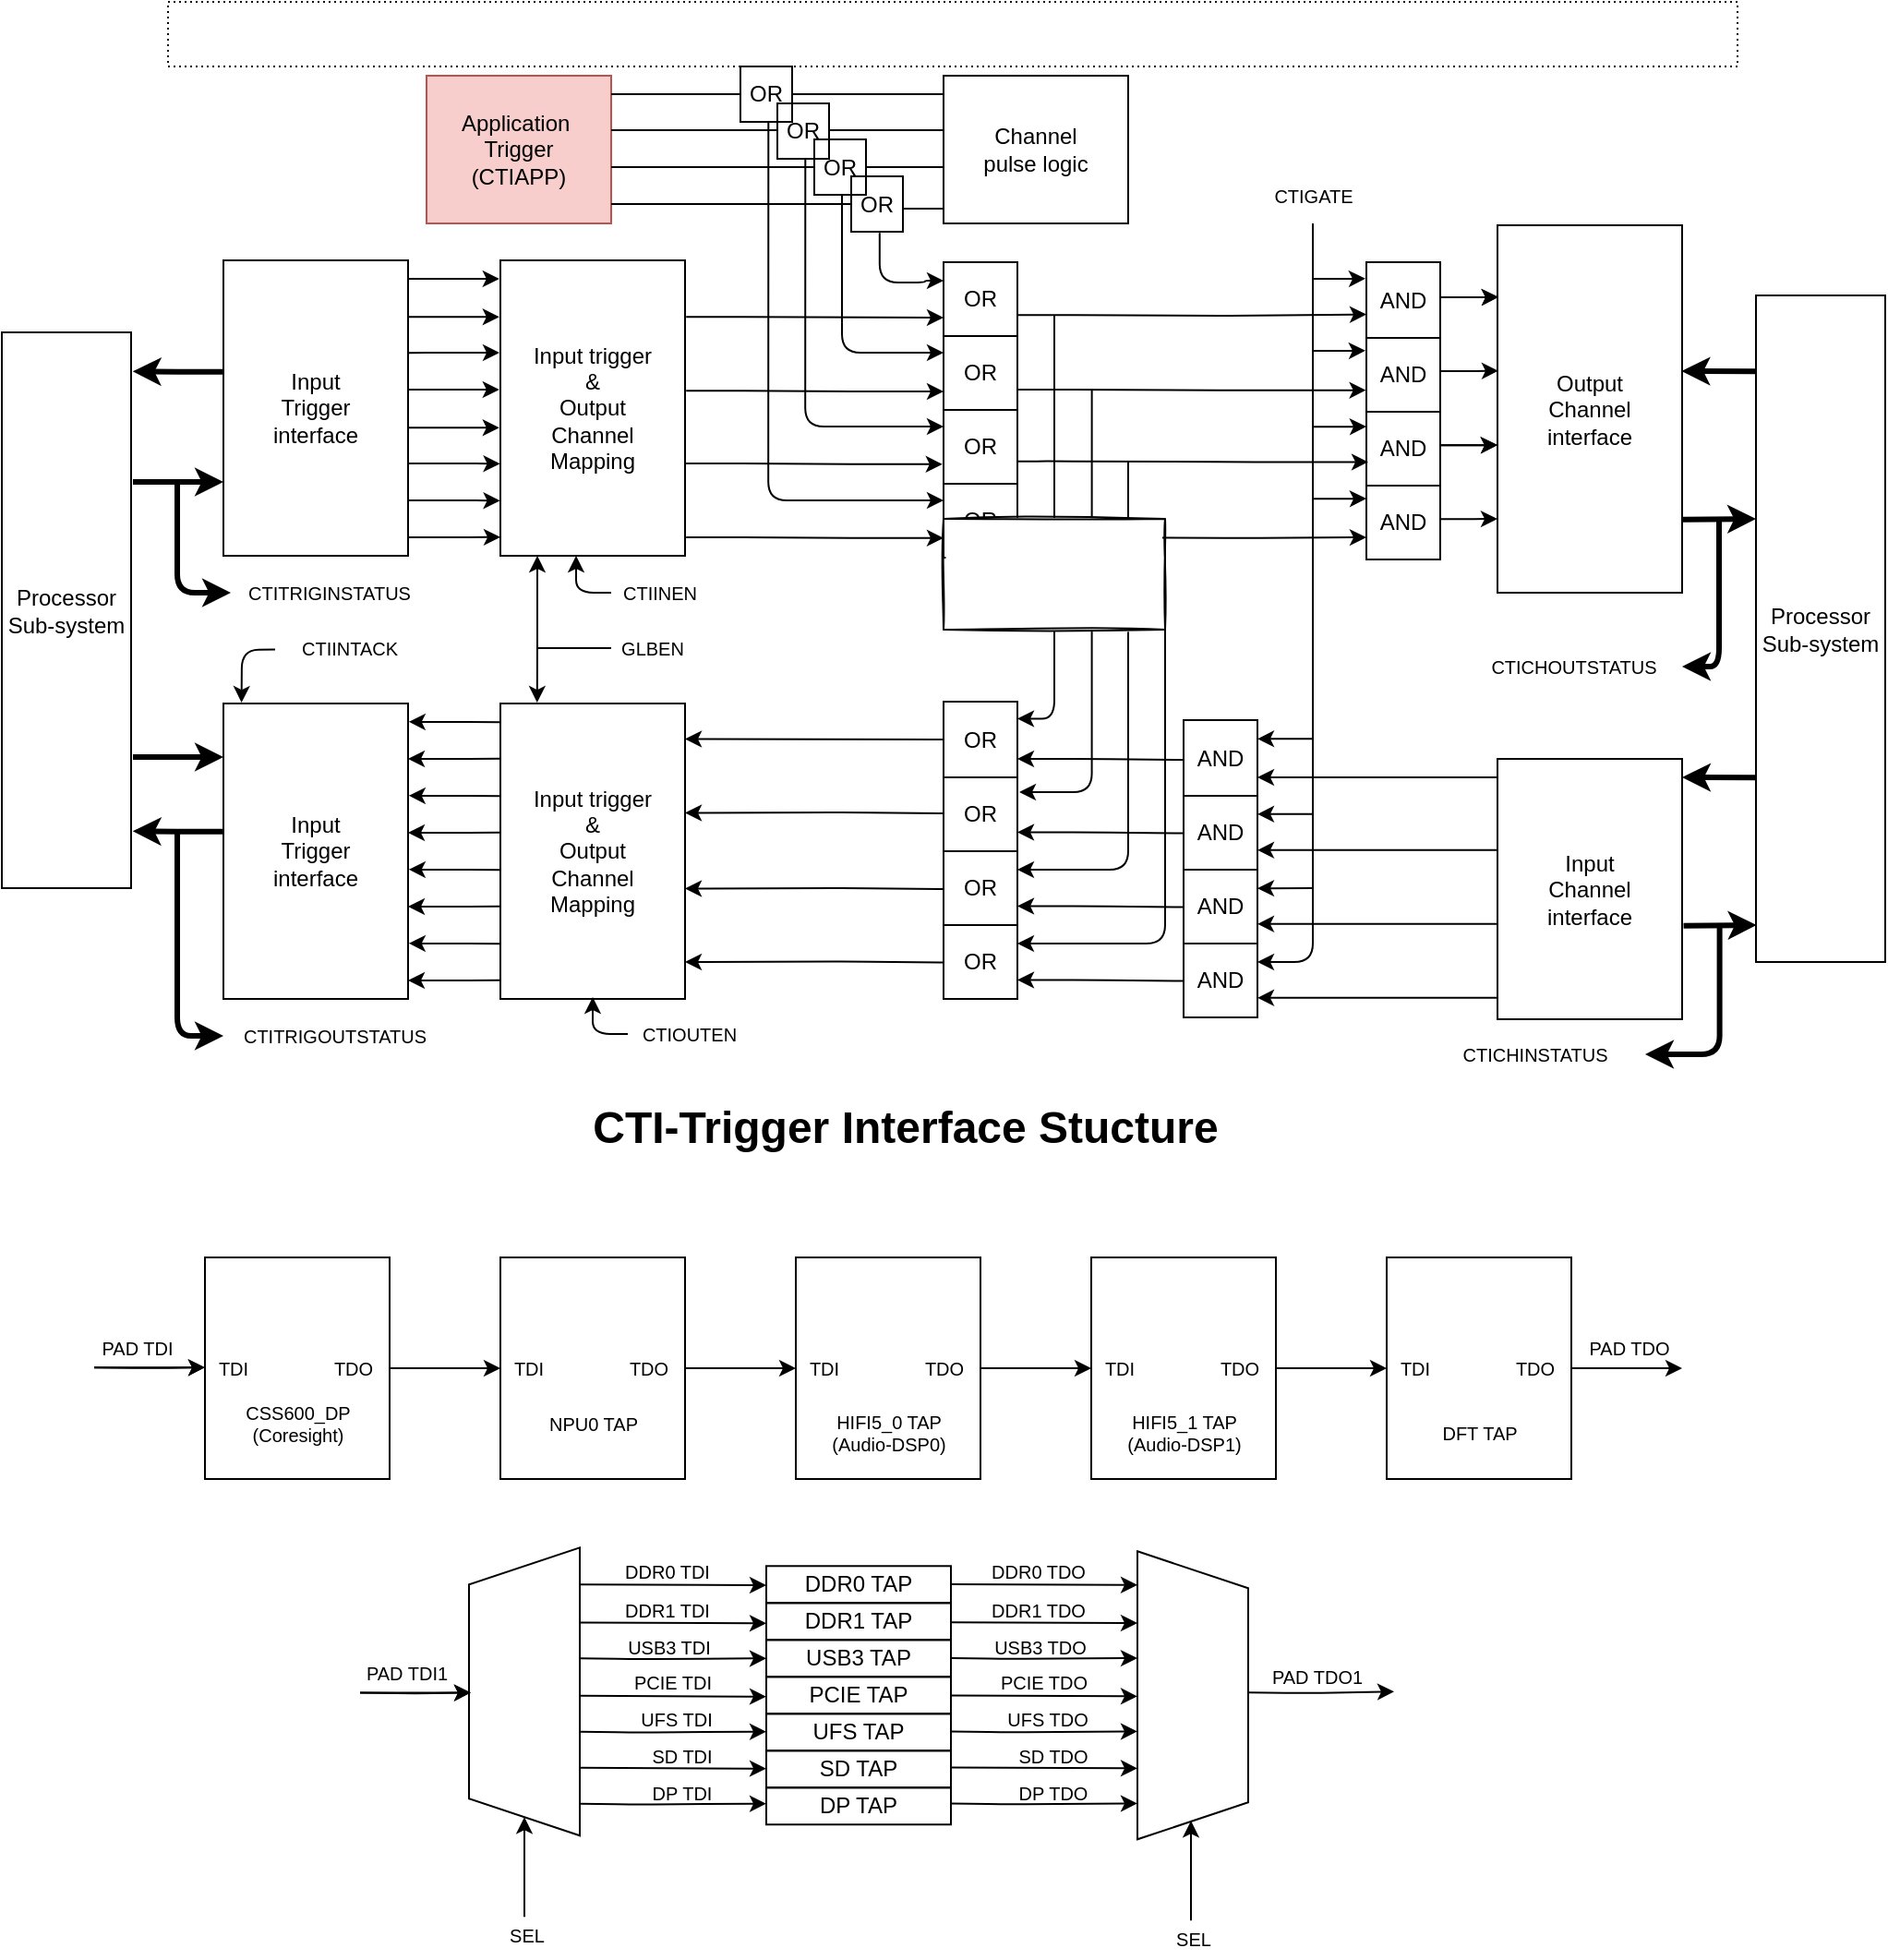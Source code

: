 <mxfile version="14.5.7" type="github">
  <diagram id="C5RBs43oDa-KdzZeNtuy" name="Page-1">
    <mxGraphModel dx="1103" dy="621" grid="1" gridSize="10" guides="1" tooltips="1" connect="1" arrows="1" fold="1" page="1" pageScale="1" pageWidth="1654" pageHeight="1169" math="0" shadow="0">
      <root>
        <mxCell id="WIyWlLk6GJQsqaUBKTNV-0" />
        <mxCell id="WIyWlLk6GJQsqaUBKTNV-1" parent="WIyWlLk6GJQsqaUBKTNV-0" />
        <mxCell id="fo_5GOgOHiEw72MNf0Pl-1" value="Processor&lt;br&gt;Sub-system" style="rounded=0;whiteSpace=wrap;html=1;shadow=0;gradientColor=#ffffff;glass=0;fillColor=none;" parent="WIyWlLk6GJQsqaUBKTNV-1" vertex="1">
          <mxGeometry x="10" y="219" width="70" height="301" as="geometry" />
        </mxCell>
        <mxCell id="fo_5GOgOHiEw72MNf0Pl-8" value="Application&amp;nbsp;&lt;br&gt;Trigger&lt;br&gt;(CTIAPP)" style="rounded=0;whiteSpace=wrap;html=1;shadow=0;glass=0;fillColor=#f8cecc;strokeColor=#b85450;" parent="WIyWlLk6GJQsqaUBKTNV-1" vertex="1">
          <mxGeometry x="240" y="80" width="100" height="80" as="geometry" />
        </mxCell>
        <mxCell id="fo_5GOgOHiEw72MNf0Pl-14" value="Input trigger&lt;br&gt;&amp;amp;&lt;br&gt;Output&lt;br&gt;Channel&lt;br&gt;Mapping" style="rounded=0;whiteSpace=wrap;html=1;shadow=0;gradientColor=#ffffff;glass=0;fillColor=none;" parent="WIyWlLk6GJQsqaUBKTNV-1" vertex="1">
          <mxGeometry x="280" y="180" width="100" height="160" as="geometry" />
        </mxCell>
        <mxCell id="fo_5GOgOHiEw72MNf0Pl-15" value="Input trigger&lt;br&gt;&amp;amp;&lt;br&gt;Output&lt;br&gt;Channel&lt;br&gt;Mapping" style="rounded=0;whiteSpace=wrap;html=1;shadow=0;gradientColor=#ffffff;glass=0;fillColor=none;" parent="WIyWlLk6GJQsqaUBKTNV-1" vertex="1">
          <mxGeometry x="280" y="420" width="100" height="160" as="geometry" />
        </mxCell>
        <mxCell id="fo_5GOgOHiEw72MNf0Pl-30" style="edgeStyle=orthogonalEdgeStyle;rounded=0;orthogonalLoop=1;jettySize=auto;html=1;exitX=0.001;exitY=0.421;exitDx=0;exitDy=0;entryX=1.012;entryY=0.137;entryDx=0;entryDy=0;entryPerimeter=0;spacing=13;fontSize=10;exitPerimeter=0;strokeWidth=3;" parent="WIyWlLk6GJQsqaUBKTNV-1" edge="1">
          <mxGeometry relative="1" as="geometry">
            <mxPoint x="130.1" y="240.36" as="sourcePoint" />
            <mxPoint x="80.84" y="240.14" as="targetPoint" />
            <Array as="points">
              <mxPoint x="105" y="240" />
              <mxPoint x="81" y="240" />
            </Array>
          </mxGeometry>
        </mxCell>
        <mxCell id="fo_5GOgOHiEw72MNf0Pl-16" value="Input &lt;br&gt;Trigger&lt;br&gt;interface" style="rounded=0;whiteSpace=wrap;html=1;shadow=0;gradientColor=#ffffff;glass=0;fillColor=none;" parent="WIyWlLk6GJQsqaUBKTNV-1" vertex="1">
          <mxGeometry x="130" y="180" width="100" height="160" as="geometry" />
        </mxCell>
        <mxCell id="fo_5GOgOHiEw72MNf0Pl-19" value="" style="endArrow=classic;html=1;entryX=-0.016;entryY=0.059;entryDx=0;entryDy=0;entryPerimeter=0;exitX=0.99;exitY=0.059;exitDx=0;exitDy=0;exitPerimeter=0;" parent="WIyWlLk6GJQsqaUBKTNV-1" edge="1">
          <mxGeometry width="50" height="50" relative="1" as="geometry">
            <mxPoint x="230" y="190.03" as="sourcePoint" />
            <mxPoint x="279.4" y="190.03" as="targetPoint" />
            <Array as="points">
              <mxPoint x="251" y="190" />
            </Array>
          </mxGeometry>
        </mxCell>
        <mxCell id="fo_5GOgOHiEw72MNf0Pl-21" value="" style="endArrow=classic;html=1;entryX=-0.016;entryY=0.059;entryDx=0;entryDy=0;entryPerimeter=0;exitX=0.99;exitY=0.059;exitDx=0;exitDy=0;exitPerimeter=0;" parent="WIyWlLk6GJQsqaUBKTNV-1" edge="1">
          <mxGeometry width="50" height="50" relative="1" as="geometry">
            <mxPoint x="230" y="210.63" as="sourcePoint" />
            <mxPoint x="279.4" y="210.63" as="targetPoint" />
            <Array as="points">
              <mxPoint x="251" y="210.6" />
            </Array>
          </mxGeometry>
        </mxCell>
        <mxCell id="fo_5GOgOHiEw72MNf0Pl-22" value="" style="endArrow=classic;html=1;entryX=-0.005;entryY=0.12;entryDx=0;entryDy=0;entryPerimeter=0;exitX=1.003;exitY=0.313;exitDx=0;exitDy=0;exitPerimeter=0;" parent="WIyWlLk6GJQsqaUBKTNV-1" edge="1">
          <mxGeometry width="50" height="50" relative="1" as="geometry">
            <mxPoint x="230.3" y="230.08" as="sourcePoint" />
            <mxPoint x="279.5" y="230" as="targetPoint" />
            <Array as="points">
              <mxPoint x="250" y="230" />
            </Array>
          </mxGeometry>
        </mxCell>
        <mxCell id="fo_5GOgOHiEw72MNf0Pl-24" value="" style="endArrow=classic;html=1;entryX=-0.016;entryY=0.059;entryDx=0;entryDy=0;entryPerimeter=0;exitX=0.99;exitY=0.059;exitDx=0;exitDy=0;exitPerimeter=0;" parent="WIyWlLk6GJQsqaUBKTNV-1" edge="1">
          <mxGeometry width="50" height="50" relative="1" as="geometry">
            <mxPoint x="230" y="250.03" as="sourcePoint" />
            <mxPoint x="279.4" y="250.03" as="targetPoint" />
            <Array as="points">
              <mxPoint x="251" y="250" />
            </Array>
          </mxGeometry>
        </mxCell>
        <mxCell id="fo_5GOgOHiEw72MNf0Pl-26" value="" style="endArrow=classic;html=1;entryX=-0.016;entryY=0.059;entryDx=0;entryDy=0;entryPerimeter=0;exitX=0.99;exitY=0.059;exitDx=0;exitDy=0;exitPerimeter=0;" parent="WIyWlLk6GJQsqaUBKTNV-1" edge="1">
          <mxGeometry width="50" height="50" relative="1" as="geometry">
            <mxPoint x="230" y="270.63" as="sourcePoint" />
            <mxPoint x="279.4" y="270.63" as="targetPoint" />
            <Array as="points">
              <mxPoint x="251" y="270.6" />
            </Array>
          </mxGeometry>
        </mxCell>
        <mxCell id="fo_5GOgOHiEw72MNf0Pl-27" value="" style="endArrow=classic;html=1;entryX=0;entryY=0.937;entryDx=0;entryDy=0;entryPerimeter=0;" parent="WIyWlLk6GJQsqaUBKTNV-1" edge="1">
          <mxGeometry width="50" height="50" relative="1" as="geometry">
            <mxPoint x="230" y="330" as="sourcePoint" />
            <mxPoint x="280" y="329.92" as="targetPoint" />
            <Array as="points" />
          </mxGeometry>
        </mxCell>
        <mxCell id="fo_5GOgOHiEw72MNf0Pl-28" value="" style="endArrow=classic;html=1;entryX=-0.002;entryY=0.942;entryDx=0;entryDy=0;entryPerimeter=0;" parent="WIyWlLk6GJQsqaUBKTNV-1" edge="1">
          <mxGeometry width="50" height="50" relative="1" as="geometry">
            <mxPoint x="230" y="310" as="sourcePoint" />
            <mxPoint x="279.8" y="310.14" as="targetPoint" />
            <Array as="points">
              <mxPoint x="260" y="310" />
            </Array>
          </mxGeometry>
        </mxCell>
        <mxCell id="fo_5GOgOHiEw72MNf0Pl-29" value="" style="endArrow=classic;html=1;entryX=-0.002;entryY=0.942;entryDx=0;entryDy=0;entryPerimeter=0;" parent="WIyWlLk6GJQsqaUBKTNV-1" edge="1">
          <mxGeometry width="50" height="50" relative="1" as="geometry">
            <mxPoint x="230" y="290" as="sourcePoint" />
            <mxPoint x="279.8" y="290.14" as="targetPoint" />
            <Array as="points">
              <mxPoint x="260" y="290" />
            </Array>
          </mxGeometry>
        </mxCell>
        <mxCell id="fo_5GOgOHiEw72MNf0Pl-32" value="" style="endArrow=classic;html=1;entryX=0;entryY=0.75;entryDx=0;entryDy=0;strokeWidth=3;" parent="WIyWlLk6GJQsqaUBKTNV-1" target="fo_5GOgOHiEw72MNf0Pl-16" edge="1">
          <mxGeometry width="50" height="50" relative="1" as="geometry">
            <mxPoint x="81" y="300" as="sourcePoint" />
            <mxPoint x="127" y="300" as="targetPoint" />
            <Array as="points" />
          </mxGeometry>
        </mxCell>
        <mxCell id="fo_5GOgOHiEw72MNf0Pl-33" value="" style="endArrow=classic;html=1;strokeWidth=3;" parent="WIyWlLk6GJQsqaUBKTNV-1" edge="1">
          <mxGeometry width="50" height="50" relative="1" as="geometry">
            <mxPoint x="105" y="300" as="sourcePoint" />
            <mxPoint x="134" y="360" as="targetPoint" />
            <Array as="points">
              <mxPoint x="105" y="320" />
              <mxPoint x="105" y="360" />
              <mxPoint x="134" y="360" />
            </Array>
          </mxGeometry>
        </mxCell>
        <mxCell id="fo_5GOgOHiEw72MNf0Pl-34" value="CTITRIGINSTATUS" style="text;html=1;resizable=0;autosize=1;align=center;verticalAlign=middle;points=[];fillColor=none;strokeColor=none;rounded=0;shadow=0;glass=0;fontSize=10;" parent="WIyWlLk6GJQsqaUBKTNV-1" vertex="1">
          <mxGeometry x="127" y="350" width="120" height="20" as="geometry" />
        </mxCell>
        <mxCell id="fo_5GOgOHiEw72MNf0Pl-35" value="CTIINTACK" style="text;html=1;resizable=0;autosize=1;align=center;verticalAlign=middle;points=[];fillColor=none;strokeColor=none;rounded=0;shadow=0;glass=0;fontSize=10;" parent="WIyWlLk6GJQsqaUBKTNV-1" vertex="1">
          <mxGeometry x="158" y="380" width="80" height="20" as="geometry" />
        </mxCell>
        <mxCell id="fo_5GOgOHiEw72MNf0Pl-36" value="Input &lt;br&gt;Trigger&lt;br&gt;interface" style="rounded=0;whiteSpace=wrap;html=1;shadow=0;gradientColor=#ffffff;glass=0;fillColor=none;" parent="WIyWlLk6GJQsqaUBKTNV-1" vertex="1">
          <mxGeometry x="130" y="420" width="100" height="160" as="geometry" />
        </mxCell>
        <mxCell id="fo_5GOgOHiEw72MNf0Pl-38" value="" style="endArrow=classic;html=1;entryX=0.098;entryY=-0.003;entryDx=0;entryDy=0;entryPerimeter=0;" parent="WIyWlLk6GJQsqaUBKTNV-1" source="fo_5GOgOHiEw72MNf0Pl-35" target="fo_5GOgOHiEw72MNf0Pl-36" edge="1">
          <mxGeometry width="50" height="50" relative="1" as="geometry">
            <mxPoint x="150" y="391" as="sourcePoint" />
            <mxPoint x="142" y="418" as="targetPoint" />
            <Array as="points">
              <mxPoint x="140" y="391" />
            </Array>
          </mxGeometry>
        </mxCell>
        <mxCell id="fo_5GOgOHiEw72MNf0Pl-42" value="" style="endArrow=classic;html=1;exitX=-0.003;exitY=0.187;exitDx=0;exitDy=0;exitPerimeter=0;entryX=-0.011;entryY=0.188;entryDx=0;entryDy=0;entryPerimeter=0;" parent="WIyWlLk6GJQsqaUBKTNV-1" edge="1">
          <mxGeometry width="50" height="50" relative="1" as="geometry">
            <mxPoint x="279.7" y="449.92" as="sourcePoint" />
            <mxPoint x="230" y="450" as="targetPoint" />
            <Array as="points" />
          </mxGeometry>
        </mxCell>
        <mxCell id="fo_5GOgOHiEw72MNf0Pl-43" value="" style="endArrow=classic;html=1;exitX=1.008;exitY=0.061;exitDx=0;exitDy=0;exitPerimeter=0;entryX=1.004;entryY=0.062;entryDx=0;entryDy=0;entryPerimeter=0;" parent="WIyWlLk6GJQsqaUBKTNV-1" edge="1">
          <mxGeometry width="50" height="50" relative="1" as="geometry">
            <mxPoint x="280.0" y="430.08" as="sourcePoint" />
            <mxPoint x="230.4" y="429.92" as="targetPoint" />
            <Array as="points" />
          </mxGeometry>
        </mxCell>
        <mxCell id="fo_5GOgOHiEw72MNf0Pl-44" value="" style="endArrow=classic;html=1;exitX=1.008;exitY=0.061;exitDx=0;exitDy=0;exitPerimeter=0;entryX=1.004;entryY=0.062;entryDx=0;entryDy=0;entryPerimeter=0;" parent="WIyWlLk6GJQsqaUBKTNV-1" edge="1">
          <mxGeometry width="50" height="50" relative="1" as="geometry">
            <mxPoint x="280.0" y="470.08" as="sourcePoint" />
            <mxPoint x="230.4" y="469.92" as="targetPoint" />
            <Array as="points" />
          </mxGeometry>
        </mxCell>
        <mxCell id="fo_5GOgOHiEw72MNf0Pl-45" value="" style="endArrow=classic;html=1;exitX=-0.003;exitY=0.187;exitDx=0;exitDy=0;exitPerimeter=0;entryX=-0.011;entryY=0.188;entryDx=0;entryDy=0;entryPerimeter=0;" parent="WIyWlLk6GJQsqaUBKTNV-1" edge="1">
          <mxGeometry width="50" height="50" relative="1" as="geometry">
            <mxPoint x="279.7" y="489.92" as="sourcePoint" />
            <mxPoint x="230" y="490" as="targetPoint" />
            <Array as="points" />
          </mxGeometry>
        </mxCell>
        <mxCell id="fo_5GOgOHiEw72MNf0Pl-46" value="" style="endArrow=classic;html=1;exitX=-0.003;exitY=0.187;exitDx=0;exitDy=0;exitPerimeter=0;entryX=-0.011;entryY=0.188;entryDx=0;entryDy=0;entryPerimeter=0;" parent="WIyWlLk6GJQsqaUBKTNV-1" edge="1">
          <mxGeometry width="50" height="50" relative="1" as="geometry">
            <mxPoint x="279.7" y="529.92" as="sourcePoint" />
            <mxPoint x="230.0" y="530" as="targetPoint" />
            <Array as="points" />
          </mxGeometry>
        </mxCell>
        <mxCell id="fo_5GOgOHiEw72MNf0Pl-47" value="" style="endArrow=classic;html=1;exitX=1.008;exitY=0.061;exitDx=0;exitDy=0;exitPerimeter=0;entryX=1.004;entryY=0.062;entryDx=0;entryDy=0;entryPerimeter=0;" parent="WIyWlLk6GJQsqaUBKTNV-1" edge="1">
          <mxGeometry width="50" height="50" relative="1" as="geometry">
            <mxPoint x="280.0" y="510.08" as="sourcePoint" />
            <mxPoint x="230.4" y="509.92" as="targetPoint" />
            <Array as="points" />
          </mxGeometry>
        </mxCell>
        <mxCell id="fo_5GOgOHiEw72MNf0Pl-48" value="" style="endArrow=classic;html=1;exitX=1.008;exitY=0.061;exitDx=0;exitDy=0;exitPerimeter=0;entryX=1.004;entryY=0.062;entryDx=0;entryDy=0;entryPerimeter=0;" parent="WIyWlLk6GJQsqaUBKTNV-1" edge="1">
          <mxGeometry width="50" height="50" relative="1" as="geometry">
            <mxPoint x="280.0" y="550.08" as="sourcePoint" />
            <mxPoint x="230.4" y="549.92" as="targetPoint" />
            <Array as="points" />
          </mxGeometry>
        </mxCell>
        <mxCell id="fo_5GOgOHiEw72MNf0Pl-49" value="" style="endArrow=classic;html=1;exitX=-0.003;exitY=0.187;exitDx=0;exitDy=0;exitPerimeter=0;entryX=-0.011;entryY=0.188;entryDx=0;entryDy=0;entryPerimeter=0;" parent="WIyWlLk6GJQsqaUBKTNV-1" edge="1">
          <mxGeometry width="50" height="50" relative="1" as="geometry">
            <mxPoint x="279.7" y="569.92" as="sourcePoint" />
            <mxPoint x="230.0" y="570" as="targetPoint" />
            <Array as="points" />
          </mxGeometry>
        </mxCell>
        <mxCell id="fo_5GOgOHiEw72MNf0Pl-51" value="" style="edgeStyle=segmentEdgeStyle;endArrow=classic;html=1;fontSize=10;" parent="WIyWlLk6GJQsqaUBKTNV-1" edge="1">
          <mxGeometry width="50" height="50" relative="1" as="geometry">
            <mxPoint x="300" y="370" as="sourcePoint" />
            <mxPoint x="300" y="340" as="targetPoint" />
          </mxGeometry>
        </mxCell>
        <mxCell id="fo_5GOgOHiEw72MNf0Pl-52" value="" style="edgeStyle=segmentEdgeStyle;endArrow=classic;html=1;fontSize=10;entryX=0.199;entryY=-0.003;entryDx=0;entryDy=0;entryPerimeter=0;" parent="WIyWlLk6GJQsqaUBKTNV-1" target="fo_5GOgOHiEw72MNf0Pl-15" edge="1">
          <mxGeometry width="50" height="50" relative="1" as="geometry">
            <mxPoint x="300" y="370" as="sourcePoint" />
            <mxPoint x="299.4" y="417.76" as="targetPoint" />
            <Array as="points">
              <mxPoint x="300" y="389" />
              <mxPoint x="300" y="389" />
            </Array>
          </mxGeometry>
        </mxCell>
        <mxCell id="fo_5GOgOHiEw72MNf0Pl-54" value="" style="edgeStyle=segmentEdgeStyle;endArrow=classic;html=1;fontSize=10;entryX=0.5;entryY=1;entryDx=0;entryDy=0;" parent="WIyWlLk6GJQsqaUBKTNV-1" edge="1">
          <mxGeometry width="50" height="50" relative="1" as="geometry">
            <mxPoint x="340" y="360" as="sourcePoint" />
            <mxPoint x="321" y="340" as="targetPoint" />
            <Array as="points">
              <mxPoint x="321" y="360" />
            </Array>
          </mxGeometry>
        </mxCell>
        <mxCell id="fo_5GOgOHiEw72MNf0Pl-55" value="CTIINEN" style="text;html=1;resizable=0;autosize=1;align=center;verticalAlign=middle;points=[];fillColor=none;strokeColor=none;rounded=0;shadow=0;glass=0;fontSize=10;" parent="WIyWlLk6GJQsqaUBKTNV-1" vertex="1">
          <mxGeometry x="336" y="350" width="60" height="20" as="geometry" />
        </mxCell>
        <mxCell id="fo_5GOgOHiEw72MNf0Pl-57" value="" style="line;strokeWidth=1;html=1;shadow=0;glass=0;sketch=0;fillColor=#ffffff;gradientColor=#ffffff;fontSize=10;" parent="WIyWlLk6GJQsqaUBKTNV-1" vertex="1">
          <mxGeometry x="300" y="385" width="40" height="10" as="geometry" />
        </mxCell>
        <mxCell id="fo_5GOgOHiEw72MNf0Pl-58" value="GLBEN" style="text;html=1;resizable=0;autosize=1;align=center;verticalAlign=middle;points=[];fillColor=none;strokeColor=none;rounded=0;shadow=0;glass=0;fontSize=10;" parent="WIyWlLk6GJQsqaUBKTNV-1" vertex="1">
          <mxGeometry x="332" y="380" width="60" height="20" as="geometry" />
        </mxCell>
        <mxCell id="fo_5GOgOHiEw72MNf0Pl-59" value="" style="endArrow=classic;html=1;entryX=0;entryY=0.75;entryDx=0;entryDy=0;strokeWidth=3;" parent="WIyWlLk6GJQsqaUBKTNV-1" edge="1">
          <mxGeometry width="50" height="50" relative="1" as="geometry">
            <mxPoint x="81.0" y="449" as="sourcePoint" />
            <mxPoint x="130.0" y="449" as="targetPoint" />
            <Array as="points" />
          </mxGeometry>
        </mxCell>
        <mxCell id="fo_5GOgOHiEw72MNf0Pl-61" style="edgeStyle=orthogonalEdgeStyle;rounded=0;orthogonalLoop=1;jettySize=auto;html=1;exitX=0.001;exitY=0.421;exitDx=0;exitDy=0;entryX=1.012;entryY=0.137;entryDx=0;entryDy=0;entryPerimeter=0;spacing=13;fontSize=10;exitPerimeter=0;strokeWidth=3;" parent="WIyWlLk6GJQsqaUBKTNV-1" edge="1">
          <mxGeometry relative="1" as="geometry">
            <mxPoint x="130.1" y="489.36" as="sourcePoint" />
            <mxPoint x="80.84" y="489.14" as="targetPoint" />
            <Array as="points">
              <mxPoint x="105" y="489" />
              <mxPoint x="105" y="489" />
            </Array>
          </mxGeometry>
        </mxCell>
        <mxCell id="fo_5GOgOHiEw72MNf0Pl-63" value="" style="endArrow=classic;html=1;strokeWidth=3;" parent="WIyWlLk6GJQsqaUBKTNV-1" edge="1">
          <mxGeometry width="50" height="50" relative="1" as="geometry">
            <mxPoint x="105" y="490" as="sourcePoint" />
            <mxPoint x="130" y="600" as="targetPoint" />
            <Array as="points">
              <mxPoint x="105" y="510" />
              <mxPoint x="105" y="530" />
              <mxPoint x="105" y="550" />
              <mxPoint x="105" y="600" />
            </Array>
          </mxGeometry>
        </mxCell>
        <mxCell id="fo_5GOgOHiEw72MNf0Pl-64" value="CTITRIGOUTSTATUS" style="text;html=1;resizable=0;autosize=1;align=center;verticalAlign=middle;points=[];fillColor=none;strokeColor=none;rounded=0;shadow=0;glass=0;fontSize=10;" parent="WIyWlLk6GJQsqaUBKTNV-1" vertex="1">
          <mxGeometry x="125" y="590" width="130" height="20" as="geometry" />
        </mxCell>
        <mxCell id="fo_5GOgOHiEw72MNf0Pl-66" value="" style="edgeStyle=segmentEdgeStyle;endArrow=classic;html=1;fontSize=10;entryX=0.5;entryY=1;entryDx=0;entryDy=0;" parent="WIyWlLk6GJQsqaUBKTNV-1" edge="1">
          <mxGeometry width="50" height="50" relative="1" as="geometry">
            <mxPoint x="349" y="599" as="sourcePoint" />
            <mxPoint x="330" y="579" as="targetPoint" />
            <Array as="points">
              <mxPoint x="330" y="599" />
            </Array>
          </mxGeometry>
        </mxCell>
        <mxCell id="fo_5GOgOHiEw72MNf0Pl-67" value="CTIOUTEN" style="text;html=1;resizable=0;autosize=1;align=center;verticalAlign=middle;points=[];fillColor=none;strokeColor=none;rounded=0;shadow=0;glass=0;fontSize=10;" parent="WIyWlLk6GJQsqaUBKTNV-1" vertex="1">
          <mxGeometry x="342" y="589" width="80" height="20" as="geometry" />
        </mxCell>
        <mxCell id="fo_5GOgOHiEw72MNf0Pl-68" value="OR" style="rounded=0;whiteSpace=wrap;html=1;shadow=0;gradientColor=#ffffff;glass=0;fillColor=none;" parent="WIyWlLk6GJQsqaUBKTNV-1" vertex="1">
          <mxGeometry x="520" y="419" width="40" height="41" as="geometry" />
        </mxCell>
        <mxCell id="fo_5GOgOHiEw72MNf0Pl-69" value="OR" style="rounded=0;whiteSpace=wrap;html=1;shadow=0;gradientColor=#ffffff;glass=0;fillColor=none;" parent="WIyWlLk6GJQsqaUBKTNV-1" vertex="1">
          <mxGeometry x="520" y="460" width="40" height="40" as="geometry" />
        </mxCell>
        <mxCell id="fo_5GOgOHiEw72MNf0Pl-70" value="OR" style="rounded=0;whiteSpace=wrap;html=1;shadow=0;gradientColor=#ffffff;glass=0;fillColor=none;" parent="WIyWlLk6GJQsqaUBKTNV-1" vertex="1">
          <mxGeometry x="520" y="500" width="40" height="40" as="geometry" />
        </mxCell>
        <mxCell id="fo_5GOgOHiEw72MNf0Pl-71" value="OR" style="rounded=0;whiteSpace=wrap;html=1;shadow=0;gradientColor=#ffffff;glass=0;fillColor=none;" parent="WIyWlLk6GJQsqaUBKTNV-1" vertex="1">
          <mxGeometry x="520" y="540" width="40" height="40" as="geometry" />
        </mxCell>
        <mxCell id="fo_5GOgOHiEw72MNf0Pl-72" value="OR" style="rounded=0;whiteSpace=wrap;html=1;shadow=0;gradientColor=#ffffff;glass=0;fillColor=none;" parent="WIyWlLk6GJQsqaUBKTNV-1" vertex="1">
          <mxGeometry x="410" y="75" width="28" height="30" as="geometry" />
        </mxCell>
        <mxCell id="fo_5GOgOHiEw72MNf0Pl-92" style="edgeStyle=none;rounded=0;orthogonalLoop=1;jettySize=auto;html=1;fontSize=10;" parent="WIyWlLk6GJQsqaUBKTNV-1" source="fo_5GOgOHiEw72MNf0Pl-73" edge="1">
          <mxGeometry relative="1" as="geometry">
            <mxPoint x="520" y="241" as="targetPoint" />
          </mxGeometry>
        </mxCell>
        <mxCell id="fo_5GOgOHiEw72MNf0Pl-73" value="OR" style="rounded=0;whiteSpace=wrap;html=1;shadow=0;gradientColor=#ffffff;glass=0;fillColor=none;" parent="WIyWlLk6GJQsqaUBKTNV-1" vertex="1">
          <mxGeometry x="520" y="221" width="40" height="40" as="geometry" />
        </mxCell>
        <mxCell id="fo_5GOgOHiEw72MNf0Pl-74" value="OR" style="rounded=0;whiteSpace=wrap;html=1;shadow=0;gradientColor=#ffffff;glass=0;fillColor=none;" parent="WIyWlLk6GJQsqaUBKTNV-1" vertex="1">
          <mxGeometry x="520" y="261" width="40" height="40" as="geometry" />
        </mxCell>
        <mxCell id="fo_5GOgOHiEw72MNf0Pl-75" value="OR" style="rounded=0;whiteSpace=wrap;html=1;shadow=0;gradientColor=#ffffff;glass=0;fillColor=none;" parent="WIyWlLk6GJQsqaUBKTNV-1" vertex="1">
          <mxGeometry x="520" y="301" width="40" height="40" as="geometry" />
        </mxCell>
        <mxCell id="fo_5GOgOHiEw72MNf0Pl-76" value="" style="line;strokeWidth=1;html=1;shadow=0;glass=0;sketch=0;fillColor=#ffffff;gradientColor=#ffffff;fontSize=10;" parent="WIyWlLk6GJQsqaUBKTNV-1" vertex="1">
          <mxGeometry x="340" y="87.5" width="70" height="5" as="geometry" />
        </mxCell>
        <mxCell id="fo_5GOgOHiEw72MNf0Pl-78" value="" style="line;strokeWidth=1;html=1;shadow=0;glass=0;sketch=0;fillColor=#ffffff;gradientColor=#ffffff;fontSize=10;" parent="WIyWlLk6GJQsqaUBKTNV-1" vertex="1">
          <mxGeometry x="340" y="107" width="90" height="5" as="geometry" />
        </mxCell>
        <mxCell id="fo_5GOgOHiEw72MNf0Pl-79" value="" style="line;strokeWidth=1;html=1;shadow=0;glass=0;sketch=0;fillColor=#ffffff;gradientColor=#ffffff;fontSize=10;" parent="WIyWlLk6GJQsqaUBKTNV-1" vertex="1">
          <mxGeometry x="340" y="127" width="110" height="5" as="geometry" />
        </mxCell>
        <mxCell id="fo_5GOgOHiEw72MNf0Pl-80" value="" style="line;strokeWidth=1;html=1;shadow=0;glass=0;sketch=0;fillColor=#ffffff;gradientColor=#ffffff;fontSize=10;" parent="WIyWlLk6GJQsqaUBKTNV-1" vertex="1">
          <mxGeometry x="340" y="147" width="130" height="5" as="geometry" />
        </mxCell>
        <mxCell id="fo_5GOgOHiEw72MNf0Pl-81" value="OR" style="rounded=0;whiteSpace=wrap;html=1;shadow=0;gradientColor=#ffffff;glass=0;fillColor=none;" parent="WIyWlLk6GJQsqaUBKTNV-1" vertex="1">
          <mxGeometry x="450" y="114.5" width="28" height="30" as="geometry" />
        </mxCell>
        <mxCell id="fo_5GOgOHiEw72MNf0Pl-82" value="OR" style="rounded=0;whiteSpace=wrap;html=1;shadow=0;gradientColor=#ffffff;glass=0;fillColor=none;" parent="WIyWlLk6GJQsqaUBKTNV-1" vertex="1">
          <mxGeometry x="430" y="95" width="28" height="30" as="geometry" />
        </mxCell>
        <mxCell id="fo_5GOgOHiEw72MNf0Pl-83" value="OR" style="rounded=0;whiteSpace=wrap;html=1;shadow=0;gradientColor=#ffffff;glass=0;fillColor=none;" parent="WIyWlLk6GJQsqaUBKTNV-1" vertex="1">
          <mxGeometry x="470" y="134.5" width="28" height="30" as="geometry" />
        </mxCell>
        <mxCell id="fo_5GOgOHiEw72MNf0Pl-84" value="Channel&lt;br&gt;pulse logic" style="rounded=0;whiteSpace=wrap;html=1;shadow=0;gradientColor=#ffffff;glass=0;fillColor=none;" parent="WIyWlLk6GJQsqaUBKTNV-1" vertex="1">
          <mxGeometry x="520" y="80" width="100" height="80" as="geometry" />
        </mxCell>
        <mxCell id="fo_5GOgOHiEw72MNf0Pl-85" value="" style="line;strokeWidth=1;html=1;shadow=0;glass=0;sketch=0;fillColor=#ffffff;gradientColor=#ffffff;fontSize=10;" parent="WIyWlLk6GJQsqaUBKTNV-1" vertex="1">
          <mxGeometry x="498" y="147" width="22" height="10" as="geometry" />
        </mxCell>
        <mxCell id="fo_5GOgOHiEw72MNf0Pl-86" value="" style="line;strokeWidth=1;html=1;shadow=0;glass=0;sketch=0;fillColor=#ffffff;gradientColor=#ffffff;fontSize=10;" parent="WIyWlLk6GJQsqaUBKTNV-1" vertex="1">
          <mxGeometry x="478" y="127" width="42" height="5" as="geometry" />
        </mxCell>
        <mxCell id="fo_5GOgOHiEw72MNf0Pl-87" value="" style="line;strokeWidth=1;html=1;shadow=0;glass=0;sketch=0;fillColor=#ffffff;gradientColor=#ffffff;fontSize=10;" parent="WIyWlLk6GJQsqaUBKTNV-1" vertex="1">
          <mxGeometry x="458" y="107" width="62" height="5" as="geometry" />
        </mxCell>
        <mxCell id="fo_5GOgOHiEw72MNf0Pl-88" value="" style="line;strokeWidth=1;html=1;shadow=0;glass=0;sketch=0;fillColor=#ffffff;gradientColor=#ffffff;fontSize=10;" parent="WIyWlLk6GJQsqaUBKTNV-1" vertex="1">
          <mxGeometry x="438" y="87.5" width="82" height="5" as="geometry" />
        </mxCell>
        <mxCell id="fo_5GOgOHiEw72MNf0Pl-91" value="" style="edgeStyle=segmentEdgeStyle;endArrow=classic;html=1;fontSize=10;entryX=0;entryY=0.25;entryDx=0;entryDy=0;exitX=0.55;exitY=1.021;exitDx=0;exitDy=0;exitPerimeter=0;" parent="WIyWlLk6GJQsqaUBKTNV-1" target="fo_5GOgOHiEw72MNf0Pl-93" edge="1">
          <mxGeometry width="50" height="50" relative="1" as="geometry">
            <mxPoint x="485.4" y="165.13" as="sourcePoint" />
            <mxPoint x="521" y="192" as="targetPoint" />
            <Array as="points">
              <mxPoint x="485" y="192" />
              <mxPoint x="510" y="192" />
            </Array>
          </mxGeometry>
        </mxCell>
        <mxCell id="fo_5GOgOHiEw72MNf0Pl-93" value="OR" style="rounded=0;whiteSpace=wrap;html=1;shadow=0;gradientColor=#ffffff;glass=0;fillColor=none;" parent="WIyWlLk6GJQsqaUBKTNV-1" vertex="1">
          <mxGeometry x="520" y="181" width="40" height="40" as="geometry" />
        </mxCell>
        <mxCell id="fo_5GOgOHiEw72MNf0Pl-97" value="" style="edgeStyle=segmentEdgeStyle;endArrow=classic;html=1;fontSize=10;exitX=0.541;exitY=1.016;exitDx=0;exitDy=0;exitPerimeter=0;" parent="WIyWlLk6GJQsqaUBKTNV-1" edge="1">
          <mxGeometry width="50" height="50" relative="1" as="geometry">
            <mxPoint x="445.148" y="124.48" as="sourcePoint" />
            <mxPoint x="520" y="270" as="targetPoint" />
            <Array as="points">
              <mxPoint x="445" y="270" />
              <mxPoint x="520" y="270" />
            </Array>
          </mxGeometry>
        </mxCell>
        <mxCell id="fo_5GOgOHiEw72MNf0Pl-98" value="" style="edgeStyle=segmentEdgeStyle;endArrow=classic;html=1;fontSize=10;exitX=0.541;exitY=1.016;exitDx=0;exitDy=0;exitPerimeter=0;" parent="WIyWlLk6GJQsqaUBKTNV-1" edge="1">
          <mxGeometry width="50" height="50" relative="1" as="geometry">
            <mxPoint x="425.148" y="104.48" as="sourcePoint" />
            <mxPoint x="520" y="310" as="targetPoint" />
            <Array as="points">
              <mxPoint x="425" y="310" />
              <mxPoint x="520" y="310" />
            </Array>
          </mxGeometry>
        </mxCell>
        <mxCell id="fo_5GOgOHiEw72MNf0Pl-99" value="" style="edgeStyle=segmentEdgeStyle;endArrow=classic;html=1;fontSize=10;exitX=0.5;exitY=1;exitDx=0;exitDy=0;" parent="WIyWlLk6GJQsqaUBKTNV-1" edge="1">
          <mxGeometry width="50" height="50" relative="1" as="geometry">
            <mxPoint x="465.0" y="144.5" as="sourcePoint" />
            <mxPoint x="520" y="230" as="targetPoint" />
            <Array as="points">
              <mxPoint x="465" y="230" />
            </Array>
          </mxGeometry>
        </mxCell>
        <mxCell id="fo_5GOgOHiEw72MNf0Pl-100" value="" style="endArrow=classic;html=1;entryX=0;entryY=0.75;entryDx=0;entryDy=0;exitX=0.99;exitY=0.059;exitDx=0;exitDy=0;exitPerimeter=0;" parent="WIyWlLk6GJQsqaUBKTNV-1" target="fo_5GOgOHiEw72MNf0Pl-93" edge="1">
          <mxGeometry width="50" height="50" relative="1" as="geometry">
            <mxPoint x="380.6" y="210.63" as="sourcePoint" />
            <mxPoint x="430.0" y="210.63" as="targetPoint" />
            <Array as="points">
              <mxPoint x="401.6" y="210.6" />
            </Array>
          </mxGeometry>
        </mxCell>
        <mxCell id="fo_5GOgOHiEw72MNf0Pl-101" value="" style="endArrow=classic;html=1;entryX=0;entryY=0.75;entryDx=0;entryDy=0;exitX=0.99;exitY=0.059;exitDx=0;exitDy=0;exitPerimeter=0;" parent="WIyWlLk6GJQsqaUBKTNV-1" edge="1">
          <mxGeometry width="50" height="50" relative="1" as="geometry">
            <mxPoint x="380.6" y="250.63" as="sourcePoint" />
            <mxPoint x="520.0" y="251" as="targetPoint" />
            <Array as="points">
              <mxPoint x="401.6" y="250.6" />
              <mxPoint x="480" y="251" />
            </Array>
          </mxGeometry>
        </mxCell>
        <mxCell id="fo_5GOgOHiEw72MNf0Pl-102" value="" style="endArrow=classic;html=1;entryX=0;entryY=0.75;entryDx=0;entryDy=0;exitX=0.99;exitY=0.059;exitDx=0;exitDy=0;exitPerimeter=0;" parent="WIyWlLk6GJQsqaUBKTNV-1" edge="1">
          <mxGeometry width="50" height="50" relative="1" as="geometry">
            <mxPoint x="380" y="290.03" as="sourcePoint" />
            <mxPoint x="519.4" y="290.4" as="targetPoint" />
            <Array as="points">
              <mxPoint x="401" y="290" />
              <mxPoint x="479.4" y="290.4" />
            </Array>
          </mxGeometry>
        </mxCell>
        <mxCell id="fo_5GOgOHiEw72MNf0Pl-103" value="" style="endArrow=classic;html=1;entryX=0;entryY=0.75;entryDx=0;entryDy=0;exitX=0.99;exitY=0.059;exitDx=0;exitDy=0;exitPerimeter=0;" parent="WIyWlLk6GJQsqaUBKTNV-1" edge="1">
          <mxGeometry width="50" height="50" relative="1" as="geometry">
            <mxPoint x="380.6" y="330.03" as="sourcePoint" />
            <mxPoint x="520.0" y="330.4" as="targetPoint" />
            <Array as="points">
              <mxPoint x="401.6" y="330" />
              <mxPoint x="480" y="330.4" />
            </Array>
          </mxGeometry>
        </mxCell>
        <mxCell id="fo_5GOgOHiEw72MNf0Pl-108" value="" style="edgeStyle=segmentEdgeStyle;endArrow=classic;html=1;fontSize=10;entryX=1;entryY=0.25;entryDx=0;entryDy=0;" parent="WIyWlLk6GJQsqaUBKTNV-1" edge="1">
          <mxGeometry width="50" height="50" relative="1" as="geometry">
            <mxPoint x="580" y="210" as="sourcePoint" />
            <mxPoint x="560" y="428.25" as="targetPoint" />
            <Array as="points">
              <mxPoint x="580" y="428" />
            </Array>
          </mxGeometry>
        </mxCell>
        <mxCell id="fo_5GOgOHiEw72MNf0Pl-109" value="" style="edgeStyle=segmentEdgeStyle;endArrow=classic;html=1;fontSize=10;exitX=0.127;exitY=0.523;exitDx=0;exitDy=0;exitPerimeter=0;entryX=1;entryY=0.225;entryDx=0;entryDy=0;entryPerimeter=0;" parent="WIyWlLk6GJQsqaUBKTNV-1" edge="1">
          <mxGeometry width="50" height="50" relative="1" as="geometry">
            <mxPoint x="600.32" y="250.23" as="sourcePoint" />
            <mxPoint x="561" y="468" as="targetPoint" />
            <Array as="points">
              <mxPoint x="600" y="468" />
            </Array>
          </mxGeometry>
        </mxCell>
        <mxCell id="fo_5GOgOHiEw72MNf0Pl-110" value="" style="edgeStyle=segmentEdgeStyle;endArrow=classic;html=1;fontSize=10;exitX=0.127;exitY=0.523;exitDx=0;exitDy=0;exitPerimeter=0;entryX=1;entryY=0.25;entryDx=0;entryDy=0;" parent="WIyWlLk6GJQsqaUBKTNV-1" target="fo_5GOgOHiEw72MNf0Pl-70" edge="1">
          <mxGeometry width="50" height="50" relative="1" as="geometry">
            <mxPoint x="620.0" y="289" as="sourcePoint" />
            <mxPoint x="580" y="507" as="targetPoint" />
            <Array as="points">
              <mxPoint x="620" y="510" />
            </Array>
          </mxGeometry>
        </mxCell>
        <mxCell id="fo_5GOgOHiEw72MNf0Pl-111" value="" style="edgeStyle=segmentEdgeStyle;endArrow=classic;html=1;fontSize=10;entryX=1;entryY=0.25;entryDx=0;entryDy=0;" parent="WIyWlLk6GJQsqaUBKTNV-1" edge="1">
          <mxGeometry width="50" height="50" relative="1" as="geometry">
            <mxPoint x="640" y="329" as="sourcePoint" />
            <mxPoint x="560" y="550.0" as="targetPoint" />
            <Array as="points">
              <mxPoint x="640" y="550" />
            </Array>
          </mxGeometry>
        </mxCell>
        <mxCell id="fo_5GOgOHiEw72MNf0Pl-112" value="" style="endArrow=classic;html=1;exitX=0;exitY=0.5;exitDx=0;exitDy=0;entryX=1.004;entryY=0.062;entryDx=0;entryDy=0;entryPerimeter=0;" parent="WIyWlLk6GJQsqaUBKTNV-1" source="fo_5GOgOHiEw72MNf0Pl-68" edge="1">
          <mxGeometry width="50" height="50" relative="1" as="geometry">
            <mxPoint x="429.6" y="439.42" as="sourcePoint" />
            <mxPoint x="380" y="439.26" as="targetPoint" />
            <Array as="points" />
          </mxGeometry>
        </mxCell>
        <mxCell id="fo_5GOgOHiEw72MNf0Pl-113" value="" style="endArrow=classic;html=1;exitX=0;exitY=0.5;exitDx=0;exitDy=0;entryX=1.004;entryY=0.062;entryDx=0;entryDy=0;entryPerimeter=0;" parent="WIyWlLk6GJQsqaUBKTNV-1" edge="1">
          <mxGeometry width="50" height="50" relative="1" as="geometry">
            <mxPoint x="520.0" y="479.5" as="sourcePoint" />
            <mxPoint x="380" y="479.26" as="targetPoint" />
            <Array as="points">
              <mxPoint x="470" y="479" />
            </Array>
          </mxGeometry>
        </mxCell>
        <mxCell id="fo_5GOgOHiEw72MNf0Pl-114" value="" style="endArrow=classic;html=1;exitX=0;exitY=0.5;exitDx=0;exitDy=0;entryX=1.004;entryY=0.062;entryDx=0;entryDy=0;entryPerimeter=0;" parent="WIyWlLk6GJQsqaUBKTNV-1" edge="1">
          <mxGeometry width="50" height="50" relative="1" as="geometry">
            <mxPoint x="520.0" y="520.5" as="sourcePoint" />
            <mxPoint x="380" y="520.26" as="targetPoint" />
            <Array as="points">
              <mxPoint x="470" y="520" />
            </Array>
          </mxGeometry>
        </mxCell>
        <mxCell id="fo_5GOgOHiEw72MNf0Pl-115" value="" style="endArrow=classic;html=1;exitX=0;exitY=0.5;exitDx=0;exitDy=0;entryX=1.004;entryY=0.062;entryDx=0;entryDy=0;entryPerimeter=0;" parent="WIyWlLk6GJQsqaUBKTNV-1" edge="1">
          <mxGeometry width="50" height="50" relative="1" as="geometry">
            <mxPoint x="520.0" y="560.25" as="sourcePoint" />
            <mxPoint x="380" y="560.01" as="targetPoint" />
            <Array as="points">
              <mxPoint x="470" y="559.75" />
            </Array>
          </mxGeometry>
        </mxCell>
        <mxCell id="fo_5GOgOHiEw72MNf0Pl-116" value="AND" style="rounded=0;whiteSpace=wrap;html=1;shadow=0;gradientColor=#ffffff;glass=0;fillColor=none;" parent="WIyWlLk6GJQsqaUBKTNV-1" vertex="1">
          <mxGeometry x="650" y="429" width="40" height="41" as="geometry" />
        </mxCell>
        <mxCell id="fo_5GOgOHiEw72MNf0Pl-117" value="AND" style="rounded=0;whiteSpace=wrap;html=1;shadow=0;gradientColor=#ffffff;glass=0;fillColor=none;" parent="WIyWlLk6GJQsqaUBKTNV-1" vertex="1">
          <mxGeometry x="650" y="470" width="40" height="40" as="geometry" />
        </mxCell>
        <mxCell id="fo_5GOgOHiEw72MNf0Pl-118" value="AND" style="rounded=0;whiteSpace=wrap;html=1;shadow=0;gradientColor=#ffffff;glass=0;fillColor=none;" parent="WIyWlLk6GJQsqaUBKTNV-1" vertex="1">
          <mxGeometry x="650" y="510" width="40" height="40" as="geometry" />
        </mxCell>
        <mxCell id="fo_5GOgOHiEw72MNf0Pl-119" value="AND" style="rounded=0;whiteSpace=wrap;html=1;shadow=0;gradientColor=#ffffff;glass=0;fillColor=none;" parent="WIyWlLk6GJQsqaUBKTNV-1" vertex="1">
          <mxGeometry x="650" y="550" width="40" height="40" as="geometry" />
        </mxCell>
        <mxCell id="fo_5GOgOHiEw72MNf0Pl-120" value="" style="endArrow=classic;html=1;exitX=0;exitY=0.5;exitDx=0;exitDy=0;" parent="WIyWlLk6GJQsqaUBKTNV-1" edge="1">
          <mxGeometry width="50" height="50" relative="1" as="geometry">
            <mxPoint x="650" y="450.5" as="sourcePoint" />
            <mxPoint x="560" y="450" as="targetPoint" />
            <Array as="points">
              <mxPoint x="600" y="450" />
            </Array>
          </mxGeometry>
        </mxCell>
        <mxCell id="fo_5GOgOHiEw72MNf0Pl-121" value="" style="endArrow=classic;html=1;exitX=0;exitY=0.5;exitDx=0;exitDy=0;" parent="WIyWlLk6GJQsqaUBKTNV-1" edge="1">
          <mxGeometry width="50" height="50" relative="1" as="geometry">
            <mxPoint x="650" y="490.25" as="sourcePoint" />
            <mxPoint x="560" y="489.75" as="targetPoint" />
            <Array as="points">
              <mxPoint x="600" y="489.75" />
            </Array>
          </mxGeometry>
        </mxCell>
        <mxCell id="fo_5GOgOHiEw72MNf0Pl-122" value="" style="endArrow=classic;html=1;exitX=0;exitY=0.5;exitDx=0;exitDy=0;" parent="WIyWlLk6GJQsqaUBKTNV-1" edge="1">
          <mxGeometry width="50" height="50" relative="1" as="geometry">
            <mxPoint x="650" y="530.25" as="sourcePoint" />
            <mxPoint x="560" y="529.75" as="targetPoint" />
            <Array as="points">
              <mxPoint x="600" y="529.75" />
            </Array>
          </mxGeometry>
        </mxCell>
        <mxCell id="fo_5GOgOHiEw72MNf0Pl-123" value="" style="endArrow=classic;html=1;exitX=0;exitY=0.5;exitDx=0;exitDy=0;" parent="WIyWlLk6GJQsqaUBKTNV-1" edge="1">
          <mxGeometry width="50" height="50" relative="1" as="geometry">
            <mxPoint x="650" y="570.25" as="sourcePoint" />
            <mxPoint x="560" y="569.75" as="targetPoint" />
            <Array as="points">
              <mxPoint x="600" y="569.75" />
            </Array>
          </mxGeometry>
        </mxCell>
        <mxCell id="fo_5GOgOHiEw72MNf0Pl-124" value="AND" style="rounded=0;whiteSpace=wrap;html=1;shadow=0;gradientColor=#ffffff;glass=0;fillColor=none;" parent="WIyWlLk6GJQsqaUBKTNV-1" vertex="1">
          <mxGeometry x="749" y="181" width="40" height="41" as="geometry" />
        </mxCell>
        <mxCell id="fo_5GOgOHiEw72MNf0Pl-125" value="AND" style="rounded=0;whiteSpace=wrap;html=1;shadow=0;gradientColor=#ffffff;glass=0;fillColor=none;" parent="WIyWlLk6GJQsqaUBKTNV-1" vertex="1">
          <mxGeometry x="749" y="222" width="40" height="40" as="geometry" />
        </mxCell>
        <mxCell id="fo_5GOgOHiEw72MNf0Pl-126" value="AND" style="rounded=0;whiteSpace=wrap;html=1;shadow=0;gradientColor=#ffffff;glass=0;fillColor=none;" parent="WIyWlLk6GJQsqaUBKTNV-1" vertex="1">
          <mxGeometry x="749" y="262" width="40" height="40" as="geometry" />
        </mxCell>
        <mxCell id="fo_5GOgOHiEw72MNf0Pl-127" value="AND" style="rounded=0;whiteSpace=wrap;html=1;shadow=0;gradientColor=#ffffff;glass=0;fillColor=none;" parent="WIyWlLk6GJQsqaUBKTNV-1" vertex="1">
          <mxGeometry x="749" y="302" width="40" height="40" as="geometry" />
        </mxCell>
        <mxCell id="fo_5GOgOHiEw72MNf0Pl-130" value="" style="endArrow=classic;html=1;entryX=-0.005;entryY=0.708;entryDx=0;entryDy=0;exitX=0.99;exitY=0.059;exitDx=0;exitDy=0;exitPerimeter=0;entryPerimeter=0;" parent="WIyWlLk6GJQsqaUBKTNV-1" target="fo_5GOgOHiEw72MNf0Pl-125" edge="1">
          <mxGeometry width="50" height="50" relative="1" as="geometry">
            <mxPoint x="559.6" y="250.03" as="sourcePoint" />
            <mxPoint x="720.0" y="250.387" as="targetPoint" />
            <Array as="points">
              <mxPoint x="580.6" y="250" />
              <mxPoint x="679" y="250.4" />
            </Array>
          </mxGeometry>
        </mxCell>
        <mxCell id="fo_5GOgOHiEw72MNf0Pl-131" value="" style="endArrow=classic;html=1;entryX=0.025;entryY=0.68;entryDx=0;entryDy=0;exitX=0.99;exitY=0.059;exitDx=0;exitDy=0;exitPerimeter=0;entryPerimeter=0;" parent="WIyWlLk6GJQsqaUBKTNV-1" target="fo_5GOgOHiEw72MNf0Pl-126" edge="1">
          <mxGeometry width="50" height="50" relative="1" as="geometry">
            <mxPoint x="559.6" y="288.83" as="sourcePoint" />
            <mxPoint x="720.0" y="289.187" as="targetPoint" />
            <Array as="points">
              <mxPoint x="580.6" y="288.8" />
              <mxPoint x="679" y="289.2" />
            </Array>
          </mxGeometry>
        </mxCell>
        <mxCell id="fo_5GOgOHiEw72MNf0Pl-132" value="" style="endArrow=classic;html=1;exitX=0.99;exitY=0.059;exitDx=0;exitDy=0;exitPerimeter=0;" parent="WIyWlLk6GJQsqaUBKTNV-1" edge="1">
          <mxGeometry width="50" height="50" relative="1" as="geometry">
            <mxPoint x="562.6" y="330.03" as="sourcePoint" />
            <mxPoint x="749" y="330" as="targetPoint" />
            <Array as="points">
              <mxPoint x="583.6" y="330" />
              <mxPoint x="682" y="330.4" />
            </Array>
          </mxGeometry>
        </mxCell>
        <mxCell id="fo_5GOgOHiEw72MNf0Pl-133" value="" style="edgeStyle=segmentEdgeStyle;endArrow=classic;html=1;fontSize=10;entryX=1;entryY=0.25;entryDx=0;entryDy=0;" parent="WIyWlLk6GJQsqaUBKTNV-1" edge="1">
          <mxGeometry width="50" height="50" relative="1" as="geometry">
            <mxPoint x="720" y="160" as="sourcePoint" />
            <mxPoint x="690" y="560.0" as="targetPoint" />
            <Array as="points">
              <mxPoint x="720" y="560" />
            </Array>
          </mxGeometry>
        </mxCell>
        <mxCell id="fo_5GOgOHiEw72MNf0Pl-135" value="" style="endArrow=classic;html=1;entryX=0;entryY=0.69;entryDx=0;entryDy=0;exitX=0.99;exitY=0.059;exitDx=0;exitDy=0;exitPerimeter=0;entryPerimeter=0;" parent="WIyWlLk6GJQsqaUBKTNV-1" target="fo_5GOgOHiEw72MNf0Pl-124" edge="1">
          <mxGeometry width="50" height="50" relative="1" as="geometry">
            <mxPoint x="560.0" y="209.63" as="sourcePoint" />
            <mxPoint x="746.8" y="209.741" as="targetPoint" />
            <Array as="points">
              <mxPoint x="581" y="209.6" />
              <mxPoint x="679.4" y="210" />
            </Array>
          </mxGeometry>
        </mxCell>
        <mxCell id="fo_5GOgOHiEw72MNf0Pl-136" value="" style="endArrow=classic;html=1;exitX=0.99;exitY=0.059;exitDx=0;exitDy=0;exitPerimeter=0;entryX=-0.013;entryY=0.216;entryDx=0;entryDy=0;entryPerimeter=0;" parent="WIyWlLk6GJQsqaUBKTNV-1" target="fo_5GOgOHiEw72MNf0Pl-124" edge="1">
          <mxGeometry width="50" height="50" relative="1" as="geometry">
            <mxPoint x="720" y="190.03" as="sourcePoint" />
            <mxPoint x="749" y="191" as="targetPoint" />
            <Array as="points">
              <mxPoint x="741" y="190" />
            </Array>
          </mxGeometry>
        </mxCell>
        <mxCell id="fo_5GOgOHiEw72MNf0Pl-138" value="" style="endArrow=classic;html=1;exitX=0.99;exitY=0.059;exitDx=0;exitDy=0;exitPerimeter=0;entryX=-0.013;entryY=0.216;entryDx=0;entryDy=0;entryPerimeter=0;" parent="WIyWlLk6GJQsqaUBKTNV-1" edge="1">
          <mxGeometry width="50" height="50" relative="1" as="geometry">
            <mxPoint x="720" y="229.03" as="sourcePoint" />
            <mxPoint x="748.48" y="228.856" as="targetPoint" />
            <Array as="points">
              <mxPoint x="741" y="229" />
            </Array>
          </mxGeometry>
        </mxCell>
        <mxCell id="fo_5GOgOHiEw72MNf0Pl-139" value="" style="endArrow=classic;html=1;exitX=0.99;exitY=0.059;exitDx=0;exitDy=0;exitPerimeter=0;entryX=-0.013;entryY=0.216;entryDx=0;entryDy=0;entryPerimeter=0;" parent="WIyWlLk6GJQsqaUBKTNV-1" edge="1">
          <mxGeometry width="50" height="50" relative="1" as="geometry">
            <mxPoint x="720.52" y="270.17" as="sourcePoint" />
            <mxPoint x="749" y="269.996" as="targetPoint" />
            <Array as="points">
              <mxPoint x="741.52" y="270.14" />
            </Array>
          </mxGeometry>
        </mxCell>
        <mxCell id="fo_5GOgOHiEw72MNf0Pl-140" value="" style="endArrow=classic;html=1;exitX=0.99;exitY=0.059;exitDx=0;exitDy=0;exitPerimeter=0;entryX=-0.013;entryY=0.216;entryDx=0;entryDy=0;entryPerimeter=0;" parent="WIyWlLk6GJQsqaUBKTNV-1" edge="1">
          <mxGeometry width="50" height="50" relative="1" as="geometry">
            <mxPoint x="720.52" y="309.17" as="sourcePoint" />
            <mxPoint x="749" y="308.996" as="targetPoint" />
            <Array as="points">
              <mxPoint x="741.52" y="309.14" />
            </Array>
          </mxGeometry>
        </mxCell>
        <mxCell id="fo_5GOgOHiEw72MNf0Pl-141" value="" style="endArrow=classic;html=1;entryX=0.997;entryY=0.397;entryDx=0;entryDy=0;entryPerimeter=0;exitX=-0.001;exitY=0.114;exitDx=0;exitDy=0;exitPerimeter=0;strokeWidth=3;" parent="WIyWlLk6GJQsqaUBKTNV-1" source="fo_5GOgOHiEw72MNf0Pl-157" target="fo_5GOgOHiEw72MNf0Pl-149" edge="1">
          <mxGeometry width="50" height="50" relative="1" as="geometry">
            <mxPoint x="950" y="240.92" as="sourcePoint" />
            <mxPoint x="920.0" y="241.0" as="targetPoint" />
            <Array as="points">
              <mxPoint x="960" y="240" />
            </Array>
          </mxGeometry>
        </mxCell>
        <mxCell id="fo_5GOgOHiEw72MNf0Pl-142" value="" style="endArrow=classic;html=1;entryX=1.004;entryY=0.062;entryDx=0;entryDy=0;entryPerimeter=0;" parent="WIyWlLk6GJQsqaUBKTNV-1" edge="1">
          <mxGeometry width="50" height="50" relative="1" as="geometry">
            <mxPoint x="720" y="479.83" as="sourcePoint" />
            <mxPoint x="690" y="479.91" as="targetPoint" />
            <Array as="points">
              <mxPoint x="719.6" y="479.99" />
            </Array>
          </mxGeometry>
        </mxCell>
        <mxCell id="fo_5GOgOHiEw72MNf0Pl-143" value="" style="endArrow=classic;html=1;entryX=1.004;entryY=0.062;entryDx=0;entryDy=0;entryPerimeter=0;" parent="WIyWlLk6GJQsqaUBKTNV-1" edge="1">
          <mxGeometry width="50" height="50" relative="1" as="geometry">
            <mxPoint x="720" y="520.0" as="sourcePoint" />
            <mxPoint x="690" y="520.08" as="targetPoint" />
            <Array as="points">
              <mxPoint x="719.6" y="520.16" />
            </Array>
          </mxGeometry>
        </mxCell>
        <mxCell id="fo_5GOgOHiEw72MNf0Pl-144" value="" style="endArrow=classic;html=1;" parent="WIyWlLk6GJQsqaUBKTNV-1" edge="1">
          <mxGeometry width="50" height="50" relative="1" as="geometry">
            <mxPoint x="820" y="460" as="sourcePoint" />
            <mxPoint x="690" y="460" as="targetPoint" />
            <Array as="points">
              <mxPoint x="730" y="460" />
            </Array>
          </mxGeometry>
        </mxCell>
        <mxCell id="fo_5GOgOHiEw72MNf0Pl-145" value="" style="endArrow=classic;html=1;" parent="WIyWlLk6GJQsqaUBKTNV-1" edge="1">
          <mxGeometry width="50" height="50" relative="1" as="geometry">
            <mxPoint x="820" y="499.43" as="sourcePoint" />
            <mxPoint x="690" y="499.43" as="targetPoint" />
            <Array as="points">
              <mxPoint x="730" y="499.43" />
            </Array>
          </mxGeometry>
        </mxCell>
        <mxCell id="fo_5GOgOHiEw72MNf0Pl-146" value="" style="endArrow=classic;html=1;" parent="WIyWlLk6GJQsqaUBKTNV-1" edge="1">
          <mxGeometry width="50" height="50" relative="1" as="geometry">
            <mxPoint x="820" y="539.43" as="sourcePoint" />
            <mxPoint x="690" y="539.43" as="targetPoint" />
            <Array as="points">
              <mxPoint x="730" y="539.43" />
            </Array>
          </mxGeometry>
        </mxCell>
        <mxCell id="fo_5GOgOHiEw72MNf0Pl-147" value="" style="endArrow=classic;html=1;" parent="WIyWlLk6GJQsqaUBKTNV-1" edge="1">
          <mxGeometry width="50" height="50" relative="1" as="geometry">
            <mxPoint x="820" y="579.43" as="sourcePoint" />
            <mxPoint x="690" y="579.43" as="targetPoint" />
            <Array as="points">
              <mxPoint x="730" y="579.43" />
            </Array>
          </mxGeometry>
        </mxCell>
        <mxCell id="fo_5GOgOHiEw72MNf0Pl-148" value="Input &lt;br&gt;Channel&lt;br&gt;interface" style="rounded=0;whiteSpace=wrap;html=1;shadow=0;gradientColor=#ffffff;glass=0;fillColor=none;" parent="WIyWlLk6GJQsqaUBKTNV-1" vertex="1">
          <mxGeometry x="820" y="450" width="100" height="141" as="geometry" />
        </mxCell>
        <mxCell id="fo_5GOgOHiEw72MNf0Pl-149" value="Output&lt;br&gt;Channel&lt;br&gt;interface" style="rounded=0;whiteSpace=wrap;html=1;shadow=0;gradientColor=#ffffff;glass=0;fillColor=none;" parent="WIyWlLk6GJQsqaUBKTNV-1" vertex="1">
          <mxGeometry x="820" y="161" width="100" height="199" as="geometry" />
        </mxCell>
        <mxCell id="fo_5GOgOHiEw72MNf0Pl-150" value="CTIGATE" style="text;html=1;resizable=0;autosize=1;align=center;verticalAlign=middle;points=[];fillColor=none;strokeColor=none;rounded=0;shadow=0;glass=0;fontSize=10;" parent="WIyWlLk6GJQsqaUBKTNV-1" vertex="1">
          <mxGeometry x="685" y="134.5" width="70" height="20" as="geometry" />
        </mxCell>
        <mxCell id="fo_5GOgOHiEw72MNf0Pl-151" value="" style="endArrow=classic;html=1;exitX=1.011;exitY=0.462;exitDx=0;exitDy=0;exitPerimeter=0;entryX=-0.013;entryY=0.216;entryDx=0;entryDy=0;entryPerimeter=0;" parent="WIyWlLk6GJQsqaUBKTNV-1" source="fo_5GOgOHiEw72MNf0Pl-124" edge="1">
          <mxGeometry width="50" height="50" relative="1" as="geometry">
            <mxPoint x="792" y="200.03" as="sourcePoint" />
            <mxPoint x="820.48" y="199.856" as="targetPoint" />
            <Array as="points">
              <mxPoint x="802" y="200" />
              <mxPoint x="813" y="200" />
            </Array>
          </mxGeometry>
        </mxCell>
        <mxCell id="fo_5GOgOHiEw72MNf0Pl-152" value="" style="endArrow=classic;html=1;exitX=1.011;exitY=0.462;exitDx=0;exitDy=0;exitPerimeter=0;entryX=-0.013;entryY=0.216;entryDx=0;entryDy=0;entryPerimeter=0;" parent="WIyWlLk6GJQsqaUBKTNV-1" source="fo_5GOgOHiEw72MNf0Pl-124" edge="1">
          <mxGeometry width="50" height="50" relative="1" as="geometry">
            <mxPoint x="789.44" y="199.942" as="sourcePoint" />
            <mxPoint x="820.48" y="199.856" as="targetPoint" />
            <Array as="points">
              <mxPoint x="802" y="200" />
              <mxPoint x="813" y="200" />
            </Array>
          </mxGeometry>
        </mxCell>
        <mxCell id="fo_5GOgOHiEw72MNf0Pl-153" value="" style="endArrow=classic;html=1;exitX=1.011;exitY=0.462;exitDx=0;exitDy=0;exitPerimeter=0;entryX=-0.013;entryY=0.216;entryDx=0;entryDy=0;entryPerimeter=0;" parent="WIyWlLk6GJQsqaUBKTNV-1" edge="1">
          <mxGeometry width="50" height="50" relative="1" as="geometry">
            <mxPoint x="789.44" y="239.942" as="sourcePoint" />
            <mxPoint x="820.48" y="239.856" as="targetPoint" />
            <Array as="points">
              <mxPoint x="802" y="240" />
            </Array>
          </mxGeometry>
        </mxCell>
        <mxCell id="fo_5GOgOHiEw72MNf0Pl-154" value="" style="endArrow=classic;html=1;exitX=1.011;exitY=0.462;exitDx=0;exitDy=0;exitPerimeter=0;entryX=-0.013;entryY=0.216;entryDx=0;entryDy=0;entryPerimeter=0;" parent="WIyWlLk6GJQsqaUBKTNV-1" edge="1">
          <mxGeometry width="50" height="50" relative="1" as="geometry">
            <mxPoint x="788.96" y="280.082" as="sourcePoint" />
            <mxPoint x="820" y="279.996" as="targetPoint" />
            <Array as="points">
              <mxPoint x="801.52" y="280.14" />
              <mxPoint x="812.52" y="280.14" />
            </Array>
          </mxGeometry>
        </mxCell>
        <mxCell id="fo_5GOgOHiEw72MNf0Pl-155" value="" style="endArrow=classic;html=1;exitX=1.011;exitY=0.462;exitDx=0;exitDy=0;exitPerimeter=0;entryX=-0.013;entryY=0.216;entryDx=0;entryDy=0;entryPerimeter=0;" parent="WIyWlLk6GJQsqaUBKTNV-1" edge="1">
          <mxGeometry width="50" height="50" relative="1" as="geometry">
            <mxPoint x="788.96" y="280.082" as="sourcePoint" />
            <mxPoint x="820" y="279.996" as="targetPoint" />
            <Array as="points">
              <mxPoint x="801.52" y="280.14" />
              <mxPoint x="812.52" y="280.14" />
            </Array>
          </mxGeometry>
        </mxCell>
        <mxCell id="fo_5GOgOHiEw72MNf0Pl-156" value="" style="endArrow=classic;html=1;exitX=1.011;exitY=0.462;exitDx=0;exitDy=0;exitPerimeter=0;entryX=-0.013;entryY=0.216;entryDx=0;entryDy=0;entryPerimeter=0;" parent="WIyWlLk6GJQsqaUBKTNV-1" edge="1">
          <mxGeometry width="50" height="50" relative="1" as="geometry">
            <mxPoint x="788.96" y="320.082" as="sourcePoint" />
            <mxPoint x="820" y="319.996" as="targetPoint" />
            <Array as="points">
              <mxPoint x="801.52" y="320.14" />
            </Array>
          </mxGeometry>
        </mxCell>
        <mxCell id="fo_5GOgOHiEw72MNf0Pl-157" value="Processor&lt;br&gt;Sub-system" style="rounded=0;whiteSpace=wrap;html=1;shadow=0;gradientColor=#ffffff;glass=0;fillColor=none;" parent="WIyWlLk6GJQsqaUBKTNV-1" vertex="1">
          <mxGeometry x="960" y="199" width="70" height="361" as="geometry" />
        </mxCell>
        <mxCell id="fo_5GOgOHiEw72MNf0Pl-161" value="" style="endArrow=classic;html=1;entryX=1.004;entryY=0.062;entryDx=0;entryDy=0;entryPerimeter=0;" parent="WIyWlLk6GJQsqaUBKTNV-1" edge="1">
          <mxGeometry width="50" height="50" relative="1" as="geometry">
            <mxPoint x="720" y="439.08" as="sourcePoint" />
            <mxPoint x="690" y="439.16" as="targetPoint" />
            <Array as="points">
              <mxPoint x="719.6" y="439.24" />
            </Array>
          </mxGeometry>
        </mxCell>
        <mxCell id="fo_5GOgOHiEw72MNf0Pl-162" value="" style="endArrow=classic;html=1;exitX=1.005;exitY=0.801;exitDx=0;exitDy=0;exitPerimeter=0;entryX=-0.001;entryY=0.337;entryDx=0;entryDy=0;entryPerimeter=0;strokeWidth=3;" parent="WIyWlLk6GJQsqaUBKTNV-1" source="fo_5GOgOHiEw72MNf0Pl-149" target="fo_5GOgOHiEw72MNf0Pl-157" edge="1">
          <mxGeometry width="50" height="50" relative="1" as="geometry">
            <mxPoint x="928.96" y="320.672" as="sourcePoint" />
            <mxPoint x="960" y="320.586" as="targetPoint" />
            <Array as="points">
              <mxPoint x="960" y="320" />
            </Array>
          </mxGeometry>
        </mxCell>
        <mxCell id="fo_5GOgOHiEw72MNf0Pl-164" value="" style="edgeStyle=segmentEdgeStyle;endArrow=classic;html=1;strokeWidth=3;fontSize=10;" parent="WIyWlLk6GJQsqaUBKTNV-1" edge="1">
          <mxGeometry width="50" height="50" relative="1" as="geometry">
            <mxPoint x="940" y="320" as="sourcePoint" />
            <mxPoint x="920" y="400" as="targetPoint" />
            <Array as="points">
              <mxPoint x="940" y="400" />
            </Array>
          </mxGeometry>
        </mxCell>
        <mxCell id="fo_5GOgOHiEw72MNf0Pl-165" value="" style="endArrow=classic;html=1;entryX=0.997;entryY=0.397;entryDx=0;entryDy=0;entryPerimeter=0;exitX=-0.001;exitY=0.114;exitDx=0;exitDy=0;exitPerimeter=0;strokeWidth=3;" parent="WIyWlLk6GJQsqaUBKTNV-1" edge="1">
          <mxGeometry width="50" height="50" relative="1" as="geometry">
            <mxPoint x="960.23" y="460.154" as="sourcePoint" />
            <mxPoint x="920" y="460.003" as="targetPoint" />
            <Array as="points">
              <mxPoint x="960.3" y="460" />
            </Array>
          </mxGeometry>
        </mxCell>
        <mxCell id="fo_5GOgOHiEw72MNf0Pl-166" value="" style="endArrow=classic;html=1;exitX=1.005;exitY=0.801;exitDx=0;exitDy=0;exitPerimeter=0;entryX=-0.001;entryY=0.337;entryDx=0;entryDy=0;entryPerimeter=0;strokeWidth=3;" parent="WIyWlLk6GJQsqaUBKTNV-1" edge="1">
          <mxGeometry width="50" height="50" relative="1" as="geometry">
            <mxPoint x="920.8" y="540.399" as="sourcePoint" />
            <mxPoint x="960.23" y="540.657" as="targetPoint" />
            <Array as="points">
              <mxPoint x="960.3" y="540" />
            </Array>
          </mxGeometry>
        </mxCell>
        <mxCell id="fo_5GOgOHiEw72MNf0Pl-167" value="" style="edgeStyle=segmentEdgeStyle;endArrow=classic;html=1;strokeWidth=3;fontSize=10;" parent="WIyWlLk6GJQsqaUBKTNV-1" edge="1">
          <mxGeometry width="50" height="50" relative="1" as="geometry">
            <mxPoint x="940.3" y="540" as="sourcePoint" />
            <mxPoint x="900" y="610" as="targetPoint" />
            <Array as="points">
              <mxPoint x="940" y="610" />
            </Array>
          </mxGeometry>
        </mxCell>
        <mxCell id="fo_5GOgOHiEw72MNf0Pl-168" value="CTICHOUTSTATUS" style="text;html=1;resizable=0;autosize=1;align=center;verticalAlign=middle;points=[];fillColor=none;strokeColor=none;rounded=0;shadow=0;glass=0;fontSize=10;" parent="WIyWlLk6GJQsqaUBKTNV-1" vertex="1">
          <mxGeometry x="801" y="390" width="120" height="20" as="geometry" />
        </mxCell>
        <mxCell id="fo_5GOgOHiEw72MNf0Pl-169" value="CTICHINSTATUS" style="text;html=1;resizable=0;autosize=1;align=center;verticalAlign=middle;points=[];fillColor=none;strokeColor=none;rounded=0;shadow=0;glass=0;fontSize=10;" parent="WIyWlLk6GJQsqaUBKTNV-1" vertex="1">
          <mxGeometry x="785" y="600" width="110" height="20" as="geometry" />
        </mxCell>
        <mxCell id="fo_5GOgOHiEw72MNf0Pl-171" value="" style="rounded=0;whiteSpace=wrap;html=1;shadow=0;glass=0;sketch=1;strokeWidth=1;fontSize=10;" parent="WIyWlLk6GJQsqaUBKTNV-1" vertex="1">
          <mxGeometry x="520" y="320" width="120" height="60" as="geometry" />
        </mxCell>
        <mxCell id="fo_5GOgOHiEw72MNf0Pl-172" value="" style="rounded=0;whiteSpace=wrap;html=1;shadow=0;gradientColor=#ffffff;glass=0;fillColor=none;dashed=1;dashPattern=1 2;" parent="WIyWlLk6GJQsqaUBKTNV-1" vertex="1">
          <mxGeometry x="100" y="40" width="850" height="35" as="geometry" />
        </mxCell>
        <mxCell id="fo_5GOgOHiEw72MNf0Pl-174" value="&lt;font style=&quot;font-size: 24px&quot;&gt;&lt;b&gt;CTI-Trigger Interface Stucture&lt;/b&gt;&lt;/font&gt;" style="text;html=1;resizable=0;autosize=1;align=center;verticalAlign=middle;points=[];fillColor=none;strokeColor=none;rounded=0;shadow=0;glass=0;dashed=1;dashPattern=1 2;sketch=1;fontSize=10;" parent="WIyWlLk6GJQsqaUBKTNV-1" vertex="1">
          <mxGeometry x="324" y="640" width="350" height="20" as="geometry" />
        </mxCell>
        <mxCell id="X4L4JeDhhNbdK4-Lmr3E-0" value="" style="rounded=0;whiteSpace=wrap;html=1;shadow=0;gradientColor=#ffffff;glass=0;fillColor=none;" vertex="1" parent="WIyWlLk6GJQsqaUBKTNV-1">
          <mxGeometry x="120" y="720" width="100" height="120" as="geometry" />
        </mxCell>
        <mxCell id="X4L4JeDhhNbdK4-Lmr3E-1" value="" style="endArrow=classic;html=1;" edge="1" parent="WIyWlLk6GJQsqaUBKTNV-1">
          <mxGeometry width="50" height="50" relative="1" as="geometry">
            <mxPoint x="220" y="780" as="sourcePoint" />
            <mxPoint x="280" y="780" as="targetPoint" />
          </mxGeometry>
        </mxCell>
        <mxCell id="X4L4JeDhhNbdK4-Lmr3E-4" value="TDI" style="text;html=1;resizable=0;autosize=1;align=center;verticalAlign=middle;points=[];fillColor=none;strokeColor=none;rounded=0;shadow=0;glass=0;fontSize=10;" vertex="1" parent="WIyWlLk6GJQsqaUBKTNV-1">
          <mxGeometry x="120" y="770" width="30" height="20" as="geometry" />
        </mxCell>
        <mxCell id="X4L4JeDhhNbdK4-Lmr3E-5" value="TDO" style="text;html=1;resizable=0;autosize=1;align=center;verticalAlign=middle;points=[];fillColor=none;strokeColor=none;rounded=0;shadow=0;glass=0;fontSize=10;" vertex="1" parent="WIyWlLk6GJQsqaUBKTNV-1">
          <mxGeometry x="180" y="770" width="40" height="20" as="geometry" />
        </mxCell>
        <mxCell id="X4L4JeDhhNbdK4-Lmr3E-6" value="" style="rounded=0;whiteSpace=wrap;html=1;shadow=0;gradientColor=#ffffff;glass=0;fillColor=none;" vertex="1" parent="WIyWlLk6GJQsqaUBKTNV-1">
          <mxGeometry x="280" y="720" width="100" height="120" as="geometry" />
        </mxCell>
        <mxCell id="X4L4JeDhhNbdK4-Lmr3E-7" value="" style="endArrow=classic;html=1;" edge="1" parent="WIyWlLk6GJQsqaUBKTNV-1">
          <mxGeometry width="50" height="50" relative="1" as="geometry">
            <mxPoint x="380" y="780" as="sourcePoint" />
            <mxPoint x="440" y="780" as="targetPoint" />
          </mxGeometry>
        </mxCell>
        <mxCell id="X4L4JeDhhNbdK4-Lmr3E-8" value="TDI" style="text;html=1;resizable=0;autosize=1;align=center;verticalAlign=middle;points=[];fillColor=none;strokeColor=none;rounded=0;shadow=0;glass=0;fontSize=10;" vertex="1" parent="WIyWlLk6GJQsqaUBKTNV-1">
          <mxGeometry x="280" y="770" width="30" height="20" as="geometry" />
        </mxCell>
        <mxCell id="X4L4JeDhhNbdK4-Lmr3E-9" value="TDO" style="text;html=1;resizable=0;autosize=1;align=center;verticalAlign=middle;points=[];fillColor=none;strokeColor=none;rounded=0;shadow=0;glass=0;fontSize=10;" vertex="1" parent="WIyWlLk6GJQsqaUBKTNV-1">
          <mxGeometry x="340" y="770" width="40" height="20" as="geometry" />
        </mxCell>
        <mxCell id="X4L4JeDhhNbdK4-Lmr3E-10" value="" style="rounded=0;whiteSpace=wrap;html=1;shadow=0;gradientColor=#ffffff;glass=0;fillColor=none;" vertex="1" parent="WIyWlLk6GJQsqaUBKTNV-1">
          <mxGeometry x="440" y="720" width="100" height="120" as="geometry" />
        </mxCell>
        <mxCell id="X4L4JeDhhNbdK4-Lmr3E-11" value="" style="endArrow=classic;html=1;" edge="1" parent="WIyWlLk6GJQsqaUBKTNV-1">
          <mxGeometry width="50" height="50" relative="1" as="geometry">
            <mxPoint x="540" y="780" as="sourcePoint" />
            <mxPoint x="600" y="780" as="targetPoint" />
          </mxGeometry>
        </mxCell>
        <mxCell id="X4L4JeDhhNbdK4-Lmr3E-12" value="TDI" style="text;html=1;resizable=0;autosize=1;align=center;verticalAlign=middle;points=[];fillColor=none;strokeColor=none;rounded=0;shadow=0;glass=0;fontSize=10;" vertex="1" parent="WIyWlLk6GJQsqaUBKTNV-1">
          <mxGeometry x="440" y="770" width="30" height="20" as="geometry" />
        </mxCell>
        <mxCell id="X4L4JeDhhNbdK4-Lmr3E-13" value="TDO" style="text;html=1;resizable=0;autosize=1;align=center;verticalAlign=middle;points=[];fillColor=none;strokeColor=none;rounded=0;shadow=0;glass=0;fontSize=10;" vertex="1" parent="WIyWlLk6GJQsqaUBKTNV-1">
          <mxGeometry x="500" y="770" width="40" height="20" as="geometry" />
        </mxCell>
        <mxCell id="X4L4JeDhhNbdK4-Lmr3E-14" value="" style="rounded=0;whiteSpace=wrap;html=1;shadow=0;gradientColor=#ffffff;glass=0;fillColor=none;" vertex="1" parent="WIyWlLk6GJQsqaUBKTNV-1">
          <mxGeometry x="600" y="720" width="100" height="120" as="geometry" />
        </mxCell>
        <mxCell id="X4L4JeDhhNbdK4-Lmr3E-15" value="" style="endArrow=classic;html=1;" edge="1" parent="WIyWlLk6GJQsqaUBKTNV-1">
          <mxGeometry width="50" height="50" relative="1" as="geometry">
            <mxPoint x="700" y="780" as="sourcePoint" />
            <mxPoint x="760" y="780" as="targetPoint" />
          </mxGeometry>
        </mxCell>
        <mxCell id="X4L4JeDhhNbdK4-Lmr3E-16" value="TDI" style="text;html=1;resizable=0;autosize=1;align=center;verticalAlign=middle;points=[];fillColor=none;strokeColor=none;rounded=0;shadow=0;glass=0;fontSize=10;" vertex="1" parent="WIyWlLk6GJQsqaUBKTNV-1">
          <mxGeometry x="600" y="770" width="30" height="20" as="geometry" />
        </mxCell>
        <mxCell id="X4L4JeDhhNbdK4-Lmr3E-17" value="TDO" style="text;html=1;resizable=0;autosize=1;align=center;verticalAlign=middle;points=[];fillColor=none;strokeColor=none;rounded=0;shadow=0;glass=0;fontSize=10;" vertex="1" parent="WIyWlLk6GJQsqaUBKTNV-1">
          <mxGeometry x="660" y="770" width="40" height="20" as="geometry" />
        </mxCell>
        <mxCell id="X4L4JeDhhNbdK4-Lmr3E-18" value="" style="rounded=0;whiteSpace=wrap;html=1;shadow=0;gradientColor=#ffffff;glass=0;fillColor=none;" vertex="1" parent="WIyWlLk6GJQsqaUBKTNV-1">
          <mxGeometry x="760" y="720" width="100" height="120" as="geometry" />
        </mxCell>
        <mxCell id="X4L4JeDhhNbdK4-Lmr3E-19" value="" style="endArrow=classic;html=1;" edge="1" parent="WIyWlLk6GJQsqaUBKTNV-1">
          <mxGeometry width="50" height="50" relative="1" as="geometry">
            <mxPoint x="860" y="780" as="sourcePoint" />
            <mxPoint x="920" y="780" as="targetPoint" />
          </mxGeometry>
        </mxCell>
        <mxCell id="X4L4JeDhhNbdK4-Lmr3E-20" value="TDI" style="text;html=1;resizable=0;autosize=1;align=center;verticalAlign=middle;points=[];fillColor=none;strokeColor=none;rounded=0;shadow=0;glass=0;fontSize=10;" vertex="1" parent="WIyWlLk6GJQsqaUBKTNV-1">
          <mxGeometry x="760" y="770" width="30" height="20" as="geometry" />
        </mxCell>
        <mxCell id="X4L4JeDhhNbdK4-Lmr3E-21" value="TDO" style="text;html=1;resizable=0;autosize=1;align=center;verticalAlign=middle;points=[];fillColor=none;strokeColor=none;rounded=0;shadow=0;glass=0;fontSize=10;" vertex="1" parent="WIyWlLk6GJQsqaUBKTNV-1">
          <mxGeometry x="820" y="770" width="40" height="20" as="geometry" />
        </mxCell>
        <mxCell id="X4L4JeDhhNbdK4-Lmr3E-22" value="CSS600_DP&lt;br&gt;(Coresight)" style="text;html=1;resizable=0;autosize=1;align=center;verticalAlign=middle;points=[];fillColor=none;strokeColor=none;rounded=0;shadow=0;glass=0;fontSize=10;" vertex="1" parent="WIyWlLk6GJQsqaUBKTNV-1">
          <mxGeometry x="130" y="795" width="80" height="30" as="geometry" />
        </mxCell>
        <mxCell id="X4L4JeDhhNbdK4-Lmr3E-23" value="NPU0 TAP" style="text;html=1;resizable=0;autosize=1;align=center;verticalAlign=middle;points=[];fillColor=none;strokeColor=none;rounded=0;shadow=0;glass=0;fontSize=10;" vertex="1" parent="WIyWlLk6GJQsqaUBKTNV-1">
          <mxGeometry x="295" y="800" width="70" height="20" as="geometry" />
        </mxCell>
        <mxCell id="X4L4JeDhhNbdK4-Lmr3E-24" value="HIFI5_0 TAP&lt;br&gt;(Audio-DSP0)" style="text;html=1;resizable=0;autosize=1;align=center;verticalAlign=middle;points=[];fillColor=none;strokeColor=none;rounded=0;shadow=0;glass=0;fontSize=10;" vertex="1" parent="WIyWlLk6GJQsqaUBKTNV-1">
          <mxGeometry x="445" y="800" width="90" height="30" as="geometry" />
        </mxCell>
        <mxCell id="X4L4JeDhhNbdK4-Lmr3E-25" value="HIFI5_1 TAP&lt;br&gt;(Audio-DSP1)" style="text;html=1;resizable=0;autosize=1;align=center;verticalAlign=middle;points=[];fillColor=none;strokeColor=none;rounded=0;shadow=0;glass=0;fontSize=10;" vertex="1" parent="WIyWlLk6GJQsqaUBKTNV-1">
          <mxGeometry x="605" y="800" width="90" height="30" as="geometry" />
        </mxCell>
        <mxCell id="X4L4JeDhhNbdK4-Lmr3E-26" value="DFT TAP&lt;br&gt;" style="text;html=1;resizable=0;autosize=1;align=center;verticalAlign=middle;points=[];fillColor=none;strokeColor=none;rounded=0;shadow=0;glass=0;fontSize=10;" vertex="1" parent="WIyWlLk6GJQsqaUBKTNV-1">
          <mxGeometry x="780" y="805" width="60" height="20" as="geometry" />
        </mxCell>
        <mxCell id="X4L4JeDhhNbdK4-Lmr3E-27" value="" style="endArrow=classic;html=1;" edge="1" parent="WIyWlLk6GJQsqaUBKTNV-1">
          <mxGeometry width="50" height="50" relative="1" as="geometry">
            <mxPoint x="60" y="779.58" as="sourcePoint" />
            <mxPoint x="120" y="779.58" as="targetPoint" />
          </mxGeometry>
        </mxCell>
        <mxCell id="X4L4JeDhhNbdK4-Lmr3E-28" value="PAD TDI" style="text;html=1;resizable=0;autosize=1;align=center;verticalAlign=middle;points=[];fillColor=none;strokeColor=none;rounded=0;shadow=0;glass=0;fontSize=10;" vertex="1" parent="WIyWlLk6GJQsqaUBKTNV-1">
          <mxGeometry x="53" y="759" width="60" height="20" as="geometry" />
        </mxCell>
        <mxCell id="X4L4JeDhhNbdK4-Lmr3E-29" value="PAD TDO" style="text;html=1;resizable=0;autosize=1;align=center;verticalAlign=middle;points=[];fillColor=none;strokeColor=none;rounded=0;shadow=0;glass=0;fontSize=10;" vertex="1" parent="WIyWlLk6GJQsqaUBKTNV-1">
          <mxGeometry x="856" y="759" width="70" height="20" as="geometry" />
        </mxCell>
        <mxCell id="X4L4JeDhhNbdK4-Lmr3E-30" value="" style="shape=trapezoid;perimeter=trapezoidPerimeter;whiteSpace=wrap;html=1;fixedSize=1;rotation=-90;fillColor=none;" vertex="1" parent="WIyWlLk6GJQsqaUBKTNV-1">
          <mxGeometry x="215" y="925.14" width="156" height="60" as="geometry" />
        </mxCell>
        <mxCell id="X4L4JeDhhNbdK4-Lmr3E-32" value="" style="endArrow=classic;html=1;" edge="1" parent="WIyWlLk6GJQsqaUBKTNV-1">
          <mxGeometry width="50" height="50" relative="1" as="geometry">
            <mxPoint x="60" y="779.58" as="sourcePoint" />
            <mxPoint x="120" y="779.58" as="targetPoint" />
            <Array as="points">
              <mxPoint x="90" y="780" />
            </Array>
          </mxGeometry>
        </mxCell>
        <mxCell id="X4L4JeDhhNbdK4-Lmr3E-33" value="" style="endArrow=classic;html=1;" edge="1" parent="WIyWlLk6GJQsqaUBKTNV-1">
          <mxGeometry width="50" height="50" relative="1" as="geometry">
            <mxPoint x="204" y="955.72" as="sourcePoint" />
            <mxPoint x="264" y="955.72" as="targetPoint" />
          </mxGeometry>
        </mxCell>
        <mxCell id="X4L4JeDhhNbdK4-Lmr3E-34" value="PAD TDI1" style="text;html=1;resizable=0;autosize=1;align=center;verticalAlign=middle;points=[];fillColor=none;strokeColor=none;rounded=0;shadow=0;glass=0;fontSize=10;" vertex="1" parent="WIyWlLk6GJQsqaUBKTNV-1">
          <mxGeometry x="194" y="935.14" width="70" height="20" as="geometry" />
        </mxCell>
        <mxCell id="X4L4JeDhhNbdK4-Lmr3E-35" value="" style="endArrow=classic;html=1;" edge="1" parent="WIyWlLk6GJQsqaUBKTNV-1">
          <mxGeometry width="50" height="50" relative="1" as="geometry">
            <mxPoint x="204" y="955.72" as="sourcePoint" />
            <mxPoint x="264" y="955.72" as="targetPoint" />
            <Array as="points">
              <mxPoint x="234" y="956.14" />
            </Array>
          </mxGeometry>
        </mxCell>
        <mxCell id="X4L4JeDhhNbdK4-Lmr3E-37" value="" style="endArrow=classic;html=1;" edge="1" parent="WIyWlLk6GJQsqaUBKTNV-1" target="X4L4JeDhhNbdK4-Lmr3E-30">
          <mxGeometry width="50" height="50" relative="1" as="geometry">
            <mxPoint x="293" y="1077.14" as="sourcePoint" />
            <mxPoint x="264.0" y="1004.72" as="targetPoint" />
            <Array as="points">
              <mxPoint x="293" y="1057.14" />
              <mxPoint x="293" y="1037.14" />
            </Array>
          </mxGeometry>
        </mxCell>
        <mxCell id="X4L4JeDhhNbdK4-Lmr3E-38" value="SEL" style="text;html=1;resizable=0;autosize=1;align=center;verticalAlign=middle;points=[];fillColor=none;strokeColor=none;rounded=0;shadow=0;glass=0;fontSize=10;" vertex="1" parent="WIyWlLk6GJQsqaUBKTNV-1">
          <mxGeometry x="274" y="1077.14" width="40" height="20" as="geometry" />
        </mxCell>
        <mxCell id="X4L4JeDhhNbdK4-Lmr3E-39" value="" style="endArrow=classic;html=1;" edge="1" parent="WIyWlLk6GJQsqaUBKTNV-1">
          <mxGeometry width="50" height="50" relative="1" as="geometry">
            <mxPoint x="323" y="917.72" as="sourcePoint" />
            <mxPoint x="424" y="918.14" as="targetPoint" />
          </mxGeometry>
        </mxCell>
        <mxCell id="X4L4JeDhhNbdK4-Lmr3E-40" value="DDR0 TDI" style="text;html=1;resizable=0;autosize=1;align=center;verticalAlign=middle;points=[];fillColor=none;strokeColor=none;rounded=0;shadow=0;glass=0;fontSize=10;" vertex="1" parent="WIyWlLk6GJQsqaUBKTNV-1">
          <mxGeometry x="335" y="880.14" width="70" height="20" as="geometry" />
        </mxCell>
        <mxCell id="X4L4JeDhhNbdK4-Lmr3E-41" value="" style="endArrow=classic;html=1;" edge="1" parent="WIyWlLk6GJQsqaUBKTNV-1">
          <mxGeometry width="50" height="50" relative="1" as="geometry">
            <mxPoint x="323" y="937.14" as="sourcePoint" />
            <mxPoint x="424" y="937.14" as="targetPoint" />
            <Array as="points">
              <mxPoint x="353" y="937.56" />
            </Array>
          </mxGeometry>
        </mxCell>
        <mxCell id="X4L4JeDhhNbdK4-Lmr3E-42" value="USB3 TDI" style="text;html=1;resizable=0;autosize=1;align=center;verticalAlign=middle;points=[];fillColor=none;strokeColor=none;rounded=0;shadow=0;glass=0;fontSize=10;" vertex="1" parent="WIyWlLk6GJQsqaUBKTNV-1">
          <mxGeometry x="336" y="921.14" width="70" height="20" as="geometry" />
        </mxCell>
        <mxCell id="X4L4JeDhhNbdK4-Lmr3E-43" value="" style="endArrow=classic;html=1;" edge="1" parent="WIyWlLk6GJQsqaUBKTNV-1">
          <mxGeometry width="50" height="50" relative="1" as="geometry">
            <mxPoint x="323" y="957.43" as="sourcePoint" />
            <mxPoint x="424" y="957.85" as="targetPoint" />
          </mxGeometry>
        </mxCell>
        <mxCell id="X4L4JeDhhNbdK4-Lmr3E-44" value="PCIE TDI" style="text;html=1;resizable=0;autosize=1;align=center;verticalAlign=middle;points=[];fillColor=none;strokeColor=none;rounded=0;shadow=0;glass=0;fontSize=10;" vertex="1" parent="WIyWlLk6GJQsqaUBKTNV-1">
          <mxGeometry x="338" y="939.85" width="70" height="20" as="geometry" />
        </mxCell>
        <mxCell id="X4L4JeDhhNbdK4-Lmr3E-45" value="" style="endArrow=classic;html=1;" edge="1" parent="WIyWlLk6GJQsqaUBKTNV-1">
          <mxGeometry width="50" height="50" relative="1" as="geometry">
            <mxPoint x="323" y="976.85" as="sourcePoint" />
            <mxPoint x="424" y="976.85" as="targetPoint" />
            <Array as="points">
              <mxPoint x="353" y="977.27" />
            </Array>
          </mxGeometry>
        </mxCell>
        <mxCell id="X4L4JeDhhNbdK4-Lmr3E-46" value="UFS TDI" style="text;html=1;resizable=0;autosize=1;align=center;verticalAlign=middle;points=[];fillColor=none;strokeColor=none;rounded=0;shadow=0;glass=0;fontSize=10;" vertex="1" parent="WIyWlLk6GJQsqaUBKTNV-1">
          <mxGeometry x="345" y="959.85" width="60" height="20" as="geometry" />
        </mxCell>
        <mxCell id="X4L4JeDhhNbdK4-Lmr3E-47" value="" style="endArrow=classic;html=1;" edge="1" parent="WIyWlLk6GJQsqaUBKTNV-1">
          <mxGeometry width="50" height="50" relative="1" as="geometry">
            <mxPoint x="323" y="897.14" as="sourcePoint" />
            <mxPoint x="424" y="897.56" as="targetPoint" />
          </mxGeometry>
        </mxCell>
        <mxCell id="X4L4JeDhhNbdK4-Lmr3E-48" value="DDR1 TDI" style="text;html=1;resizable=0;autosize=1;align=center;verticalAlign=middle;points=[];fillColor=none;strokeColor=none;rounded=0;shadow=0;glass=0;fontSize=10;" vertex="1" parent="WIyWlLk6GJQsqaUBKTNV-1">
          <mxGeometry x="335" y="901.14" width="70" height="20" as="geometry" />
        </mxCell>
        <mxCell id="X4L4JeDhhNbdK4-Lmr3E-54" value="" style="endArrow=classic;html=1;" edge="1" parent="WIyWlLk6GJQsqaUBKTNV-1">
          <mxGeometry width="50" height="50" relative="1" as="geometry">
            <mxPoint x="323" y="996.43" as="sourcePoint" />
            <mxPoint x="424" y="996.85" as="targetPoint" />
          </mxGeometry>
        </mxCell>
        <mxCell id="X4L4JeDhhNbdK4-Lmr3E-55" value="" style="endArrow=classic;html=1;" edge="1" parent="WIyWlLk6GJQsqaUBKTNV-1">
          <mxGeometry width="50" height="50" relative="1" as="geometry">
            <mxPoint x="323" y="1015.85" as="sourcePoint" />
            <mxPoint x="424" y="1015.85" as="targetPoint" />
            <Array as="points">
              <mxPoint x="353" y="1016.27" />
            </Array>
          </mxGeometry>
        </mxCell>
        <mxCell id="X4L4JeDhhNbdK4-Lmr3E-56" value="DP TDI" style="text;html=1;resizable=0;autosize=1;align=center;verticalAlign=middle;points=[];fillColor=none;strokeColor=none;rounded=0;shadow=0;glass=0;fontSize=10;" vertex="1" parent="WIyWlLk6GJQsqaUBKTNV-1">
          <mxGeometry x="353" y="999.85" width="50" height="20" as="geometry" />
        </mxCell>
        <mxCell id="X4L4JeDhhNbdK4-Lmr3E-57" value="SD TDI" style="text;html=1;resizable=0;autosize=1;align=center;verticalAlign=middle;points=[];fillColor=none;strokeColor=none;rounded=0;shadow=0;glass=0;fontSize=10;" vertex="1" parent="WIyWlLk6GJQsqaUBKTNV-1">
          <mxGeometry x="353" y="979.85" width="50" height="20" as="geometry" />
        </mxCell>
        <mxCell id="X4L4JeDhhNbdK4-Lmr3E-58" value="DDR0 TAP" style="rounded=0;whiteSpace=wrap;html=1;shadow=0;gradientColor=#ffffff;glass=0;fillColor=none;" vertex="1" parent="WIyWlLk6GJQsqaUBKTNV-1">
          <mxGeometry x="424" y="887.14" width="100" height="20" as="geometry" />
        </mxCell>
        <mxCell id="X4L4JeDhhNbdK4-Lmr3E-59" value="DDR1 TAP" style="rounded=0;whiteSpace=wrap;html=1;shadow=0;gradientColor=#ffffff;glass=0;fillColor=none;" vertex="1" parent="WIyWlLk6GJQsqaUBKTNV-1">
          <mxGeometry x="424" y="907.14" width="100" height="20" as="geometry" />
        </mxCell>
        <mxCell id="X4L4JeDhhNbdK4-Lmr3E-60" value="USB3 TAP" style="rounded=0;whiteSpace=wrap;html=1;shadow=0;gradientColor=#ffffff;glass=0;fillColor=none;" vertex="1" parent="WIyWlLk6GJQsqaUBKTNV-1">
          <mxGeometry x="424" y="927.14" width="100" height="20" as="geometry" />
        </mxCell>
        <mxCell id="X4L4JeDhhNbdK4-Lmr3E-61" value="PCIE TAP" style="rounded=0;whiteSpace=wrap;html=1;shadow=0;gradientColor=#ffffff;glass=0;fillColor=none;" vertex="1" parent="WIyWlLk6GJQsqaUBKTNV-1">
          <mxGeometry x="424" y="947.14" width="100" height="20" as="geometry" />
        </mxCell>
        <mxCell id="X4L4JeDhhNbdK4-Lmr3E-62" value="UFS TAP" style="rounded=0;whiteSpace=wrap;html=1;shadow=0;gradientColor=#ffffff;glass=0;fillColor=none;" vertex="1" parent="WIyWlLk6GJQsqaUBKTNV-1">
          <mxGeometry x="424" y="967.14" width="100" height="20" as="geometry" />
        </mxCell>
        <mxCell id="X4L4JeDhhNbdK4-Lmr3E-63" value="SD TAP" style="rounded=0;whiteSpace=wrap;html=1;shadow=0;gradientColor=#ffffff;glass=0;fillColor=none;" vertex="1" parent="WIyWlLk6GJQsqaUBKTNV-1">
          <mxGeometry x="424" y="987.14" width="100" height="20" as="geometry" />
        </mxCell>
        <mxCell id="X4L4JeDhhNbdK4-Lmr3E-64" value="DP TAP" style="rounded=0;whiteSpace=wrap;html=1;shadow=0;gradientColor=#ffffff;glass=0;fillColor=none;" vertex="1" parent="WIyWlLk6GJQsqaUBKTNV-1">
          <mxGeometry x="424" y="1007.14" width="100" height="20" as="geometry" />
        </mxCell>
        <mxCell id="X4L4JeDhhNbdK4-Lmr3E-65" value="" style="endArrow=classic;html=1;" edge="1" parent="WIyWlLk6GJQsqaUBKTNV-1">
          <mxGeometry width="50" height="50" relative="1" as="geometry">
            <mxPoint x="524" y="917.58" as="sourcePoint" />
            <mxPoint x="625" y="918" as="targetPoint" />
          </mxGeometry>
        </mxCell>
        <mxCell id="X4L4JeDhhNbdK4-Lmr3E-66" value="DDR0 TDO" style="text;html=1;resizable=0;autosize=1;align=center;verticalAlign=middle;points=[];fillColor=none;strokeColor=none;rounded=0;shadow=0;glass=0;fontSize=10;" vertex="1" parent="WIyWlLk6GJQsqaUBKTNV-1">
          <mxGeometry x="531" y="880" width="80" height="20" as="geometry" />
        </mxCell>
        <mxCell id="X4L4JeDhhNbdK4-Lmr3E-67" value="" style="endArrow=classic;html=1;" edge="1" parent="WIyWlLk6GJQsqaUBKTNV-1">
          <mxGeometry width="50" height="50" relative="1" as="geometry">
            <mxPoint x="524" y="937" as="sourcePoint" />
            <mxPoint x="625" y="937" as="targetPoint" />
            <Array as="points">
              <mxPoint x="554" y="937.42" />
            </Array>
          </mxGeometry>
        </mxCell>
        <mxCell id="X4L4JeDhhNbdK4-Lmr3E-68" value="USB3 TDO" style="text;html=1;resizable=0;autosize=1;align=center;verticalAlign=middle;points=[];fillColor=none;strokeColor=none;rounded=0;shadow=0;glass=0;fontSize=10;" vertex="1" parent="WIyWlLk6GJQsqaUBKTNV-1">
          <mxGeometry x="532" y="921" width="80" height="20" as="geometry" />
        </mxCell>
        <mxCell id="X4L4JeDhhNbdK4-Lmr3E-69" value="" style="endArrow=classic;html=1;" edge="1" parent="WIyWlLk6GJQsqaUBKTNV-1">
          <mxGeometry width="50" height="50" relative="1" as="geometry">
            <mxPoint x="524" y="957.29" as="sourcePoint" />
            <mxPoint x="625" y="957.71" as="targetPoint" />
          </mxGeometry>
        </mxCell>
        <mxCell id="X4L4JeDhhNbdK4-Lmr3E-70" value="PCIE TDO" style="text;html=1;resizable=0;autosize=1;align=center;verticalAlign=middle;points=[];fillColor=none;strokeColor=none;rounded=0;shadow=0;glass=0;fontSize=10;" vertex="1" parent="WIyWlLk6GJQsqaUBKTNV-1">
          <mxGeometry x="539" y="939.71" width="70" height="20" as="geometry" />
        </mxCell>
        <mxCell id="X4L4JeDhhNbdK4-Lmr3E-71" value="" style="endArrow=classic;html=1;" edge="1" parent="WIyWlLk6GJQsqaUBKTNV-1">
          <mxGeometry width="50" height="50" relative="1" as="geometry">
            <mxPoint x="524" y="976.71" as="sourcePoint" />
            <mxPoint x="625" y="976.71" as="targetPoint" />
            <Array as="points">
              <mxPoint x="554" y="977.13" />
            </Array>
          </mxGeometry>
        </mxCell>
        <mxCell id="X4L4JeDhhNbdK4-Lmr3E-72" value="UFS TDO" style="text;html=1;resizable=0;autosize=1;align=center;verticalAlign=middle;points=[];fillColor=none;strokeColor=none;rounded=0;shadow=0;glass=0;fontSize=10;" vertex="1" parent="WIyWlLk6GJQsqaUBKTNV-1">
          <mxGeometry x="541" y="959.71" width="70" height="20" as="geometry" />
        </mxCell>
        <mxCell id="X4L4JeDhhNbdK4-Lmr3E-73" value="" style="endArrow=classic;html=1;" edge="1" parent="WIyWlLk6GJQsqaUBKTNV-1">
          <mxGeometry width="50" height="50" relative="1" as="geometry">
            <mxPoint x="524" y="897" as="sourcePoint" />
            <mxPoint x="625" y="897.42" as="targetPoint" />
          </mxGeometry>
        </mxCell>
        <mxCell id="X4L4JeDhhNbdK4-Lmr3E-74" value="DDR1 TDO" style="text;html=1;resizable=0;autosize=1;align=center;verticalAlign=middle;points=[];fillColor=none;strokeColor=none;rounded=0;shadow=0;glass=0;fontSize=10;" vertex="1" parent="WIyWlLk6GJQsqaUBKTNV-1">
          <mxGeometry x="531" y="901" width="80" height="20" as="geometry" />
        </mxCell>
        <mxCell id="X4L4JeDhhNbdK4-Lmr3E-75" value="" style="endArrow=classic;html=1;" edge="1" parent="WIyWlLk6GJQsqaUBKTNV-1">
          <mxGeometry width="50" height="50" relative="1" as="geometry">
            <mxPoint x="524" y="996.29" as="sourcePoint" />
            <mxPoint x="625" y="996.71" as="targetPoint" />
          </mxGeometry>
        </mxCell>
        <mxCell id="X4L4JeDhhNbdK4-Lmr3E-76" value="" style="endArrow=classic;html=1;" edge="1" parent="WIyWlLk6GJQsqaUBKTNV-1">
          <mxGeometry width="50" height="50" relative="1" as="geometry">
            <mxPoint x="524" y="1015.71" as="sourcePoint" />
            <mxPoint x="625" y="1015.71" as="targetPoint" />
            <Array as="points">
              <mxPoint x="554" y="1016.13" />
            </Array>
          </mxGeometry>
        </mxCell>
        <mxCell id="X4L4JeDhhNbdK4-Lmr3E-77" value="DP TDO" style="text;html=1;resizable=0;autosize=1;align=center;verticalAlign=middle;points=[];fillColor=none;strokeColor=none;rounded=0;shadow=0;glass=0;fontSize=10;" vertex="1" parent="WIyWlLk6GJQsqaUBKTNV-1">
          <mxGeometry x="549" y="999.71" width="60" height="20" as="geometry" />
        </mxCell>
        <mxCell id="X4L4JeDhhNbdK4-Lmr3E-78" value="SD TDO" style="text;html=1;resizable=0;autosize=1;align=center;verticalAlign=middle;points=[];fillColor=none;strokeColor=none;rounded=0;shadow=0;glass=0;fontSize=10;" vertex="1" parent="WIyWlLk6GJQsqaUBKTNV-1">
          <mxGeometry x="549" y="979.71" width="60" height="20" as="geometry" />
        </mxCell>
        <mxCell id="X4L4JeDhhNbdK4-Lmr3E-79" value="" style="shape=trapezoid;perimeter=trapezoidPerimeter;whiteSpace=wrap;html=1;fixedSize=1;rotation=90;fillColor=none;" vertex="1" parent="WIyWlLk6GJQsqaUBKTNV-1">
          <mxGeometry x="577" y="927.14" width="156" height="60" as="geometry" />
        </mxCell>
        <mxCell id="X4L4JeDhhNbdK4-Lmr3E-81" value="PAD TDO1" style="text;html=1;resizable=0;autosize=1;align=center;verticalAlign=middle;points=[];fillColor=none;strokeColor=none;rounded=0;shadow=0;glass=0;fontSize=10;" vertex="1" parent="WIyWlLk6GJQsqaUBKTNV-1">
          <mxGeometry x="687" y="936.99" width="70" height="20" as="geometry" />
        </mxCell>
        <mxCell id="X4L4JeDhhNbdK4-Lmr3E-82" value="" style="endArrow=classic;html=1;" edge="1" parent="WIyWlLk6GJQsqaUBKTNV-1">
          <mxGeometry width="50" height="50" relative="1" as="geometry">
            <mxPoint x="685" y="955.57" as="sourcePoint" />
            <mxPoint x="764" y="955.14" as="targetPoint" />
            <Array as="points">
              <mxPoint x="715" y="955.99" />
            </Array>
          </mxGeometry>
        </mxCell>
        <mxCell id="X4L4JeDhhNbdK4-Lmr3E-83" value="" style="endArrow=classic;html=1;" edge="1" parent="WIyWlLk6GJQsqaUBKTNV-1">
          <mxGeometry width="50" height="50" relative="1" as="geometry">
            <mxPoint x="654" y="1079.14" as="sourcePoint" />
            <mxPoint x="654" y="1025.14" as="targetPoint" />
            <Array as="points">
              <mxPoint x="654" y="1059.14" />
              <mxPoint x="654" y="1039.14" />
            </Array>
          </mxGeometry>
        </mxCell>
        <mxCell id="X4L4JeDhhNbdK4-Lmr3E-84" value="SEL" style="text;html=1;resizable=0;autosize=1;align=center;verticalAlign=middle;points=[];fillColor=none;strokeColor=none;rounded=0;shadow=0;glass=0;fontSize=10;" vertex="1" parent="WIyWlLk6GJQsqaUBKTNV-1">
          <mxGeometry x="635" y="1079.14" width="40" height="20" as="geometry" />
        </mxCell>
      </root>
    </mxGraphModel>
  </diagram>
</mxfile>
